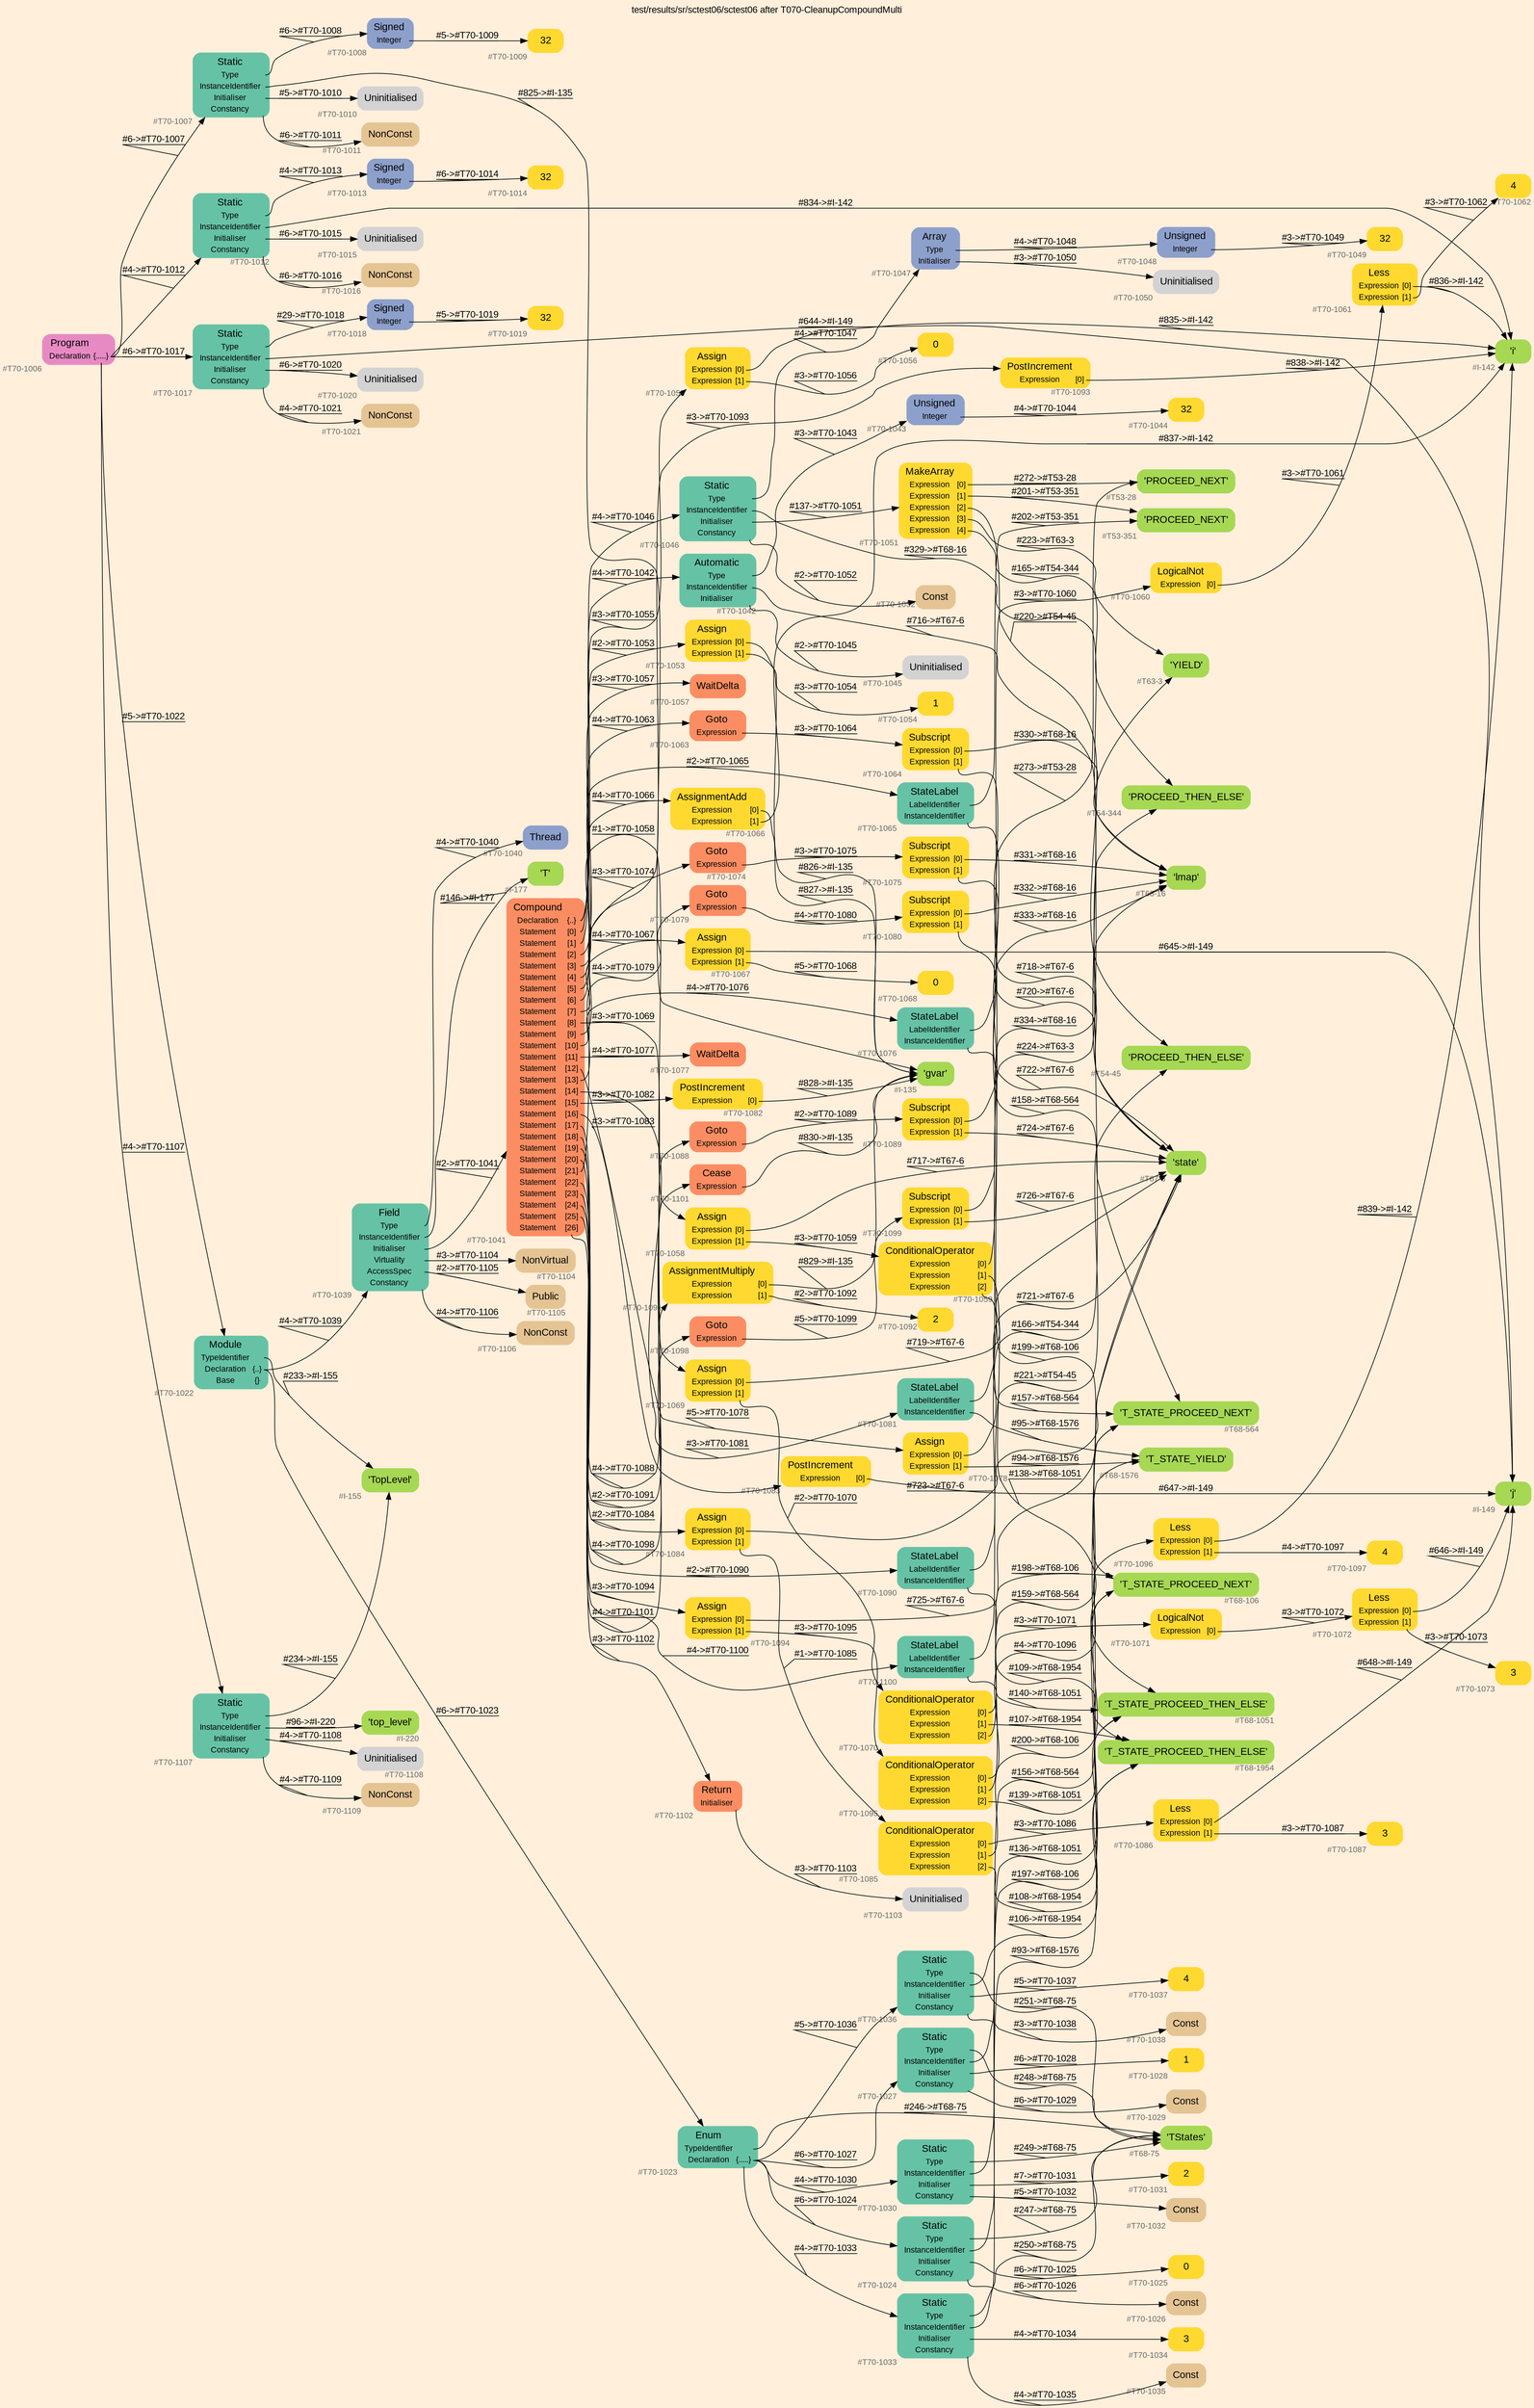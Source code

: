 digraph "test/results/sr/sctest06/sctest06 after T070-CleanupCompoundMulti" {
label = "test/results/sr/sctest06/sctest06 after T070-CleanupCompoundMulti"
labelloc = t
graph [
    rankdir = "LR"
    ranksep = 0.3
    bgcolor = antiquewhite1
    color = black
    fontcolor = black
    fontname = "Arial"
];
node [
    fontname = "Arial"
];
edge [
    fontname = "Arial"
];

// -------------------- node figure --------------------
// -------- block #T70-1006 ----------
"#T70-1006" [
    fillcolor = "/set28/4"
    xlabel = "#T70-1006"
    fontsize = "12"
    fontcolor = grey40
    shape = "plaintext"
    label = <<TABLE BORDER="0" CELLBORDER="0" CELLSPACING="0">
     <TR><TD><FONT COLOR="black" POINT-SIZE="15">Program</FONT></TD></TR>
     <TR><TD><FONT COLOR="black" POINT-SIZE="12">Declaration</FONT></TD><TD PORT="port0"><FONT COLOR="black" POINT-SIZE="12">{.....}</FONT></TD></TR>
    </TABLE>>
    style = "rounded,filled"
];

// -------- block #T70-1007 ----------
"#T70-1007" [
    fillcolor = "/set28/1"
    xlabel = "#T70-1007"
    fontsize = "12"
    fontcolor = grey40
    shape = "plaintext"
    label = <<TABLE BORDER="0" CELLBORDER="0" CELLSPACING="0">
     <TR><TD><FONT COLOR="black" POINT-SIZE="15">Static</FONT></TD></TR>
     <TR><TD><FONT COLOR="black" POINT-SIZE="12">Type</FONT></TD><TD PORT="port0"></TD></TR>
     <TR><TD><FONT COLOR="black" POINT-SIZE="12">InstanceIdentifier</FONT></TD><TD PORT="port1"></TD></TR>
     <TR><TD><FONT COLOR="black" POINT-SIZE="12">Initialiser</FONT></TD><TD PORT="port2"></TD></TR>
     <TR><TD><FONT COLOR="black" POINT-SIZE="12">Constancy</FONT></TD><TD PORT="port3"></TD></TR>
    </TABLE>>
    style = "rounded,filled"
];

// -------- block #T70-1008 ----------
"#T70-1008" [
    fillcolor = "/set28/3"
    xlabel = "#T70-1008"
    fontsize = "12"
    fontcolor = grey40
    shape = "plaintext"
    label = <<TABLE BORDER="0" CELLBORDER="0" CELLSPACING="0">
     <TR><TD><FONT COLOR="black" POINT-SIZE="15">Signed</FONT></TD></TR>
     <TR><TD><FONT COLOR="black" POINT-SIZE="12">Integer</FONT></TD><TD PORT="port0"></TD></TR>
    </TABLE>>
    style = "rounded,filled"
];

// -------- block #T70-1009 ----------
"#T70-1009" [
    fillcolor = "/set28/6"
    xlabel = "#T70-1009"
    fontsize = "12"
    fontcolor = grey40
    shape = "plaintext"
    label = <<TABLE BORDER="0" CELLBORDER="0" CELLSPACING="0">
     <TR><TD><FONT COLOR="black" POINT-SIZE="15">32</FONT></TD></TR>
    </TABLE>>
    style = "rounded,filled"
];

// -------- block #I-135 ----------
"#I-135" [
    fillcolor = "/set28/5"
    xlabel = "#I-135"
    fontsize = "12"
    fontcolor = grey40
    shape = "plaintext"
    label = <<TABLE BORDER="0" CELLBORDER="0" CELLSPACING="0">
     <TR><TD><FONT COLOR="black" POINT-SIZE="15">'gvar'</FONT></TD></TR>
    </TABLE>>
    style = "rounded,filled"
];

// -------- block #T70-1010 ----------
"#T70-1010" [
    xlabel = "#T70-1010"
    fontsize = "12"
    fontcolor = grey40
    shape = "plaintext"
    label = <<TABLE BORDER="0" CELLBORDER="0" CELLSPACING="0">
     <TR><TD><FONT COLOR="black" POINT-SIZE="15">Uninitialised</FONT></TD></TR>
    </TABLE>>
    style = "rounded,filled"
];

// -------- block #T70-1011 ----------
"#T70-1011" [
    fillcolor = "/set28/7"
    xlabel = "#T70-1011"
    fontsize = "12"
    fontcolor = grey40
    shape = "plaintext"
    label = <<TABLE BORDER="0" CELLBORDER="0" CELLSPACING="0">
     <TR><TD><FONT COLOR="black" POINT-SIZE="15">NonConst</FONT></TD></TR>
    </TABLE>>
    style = "rounded,filled"
];

// -------- block #T70-1012 ----------
"#T70-1012" [
    fillcolor = "/set28/1"
    xlabel = "#T70-1012"
    fontsize = "12"
    fontcolor = grey40
    shape = "plaintext"
    label = <<TABLE BORDER="0" CELLBORDER="0" CELLSPACING="0">
     <TR><TD><FONT COLOR="black" POINT-SIZE="15">Static</FONT></TD></TR>
     <TR><TD><FONT COLOR="black" POINT-SIZE="12">Type</FONT></TD><TD PORT="port0"></TD></TR>
     <TR><TD><FONT COLOR="black" POINT-SIZE="12">InstanceIdentifier</FONT></TD><TD PORT="port1"></TD></TR>
     <TR><TD><FONT COLOR="black" POINT-SIZE="12">Initialiser</FONT></TD><TD PORT="port2"></TD></TR>
     <TR><TD><FONT COLOR="black" POINT-SIZE="12">Constancy</FONT></TD><TD PORT="port3"></TD></TR>
    </TABLE>>
    style = "rounded,filled"
];

// -------- block #T70-1013 ----------
"#T70-1013" [
    fillcolor = "/set28/3"
    xlabel = "#T70-1013"
    fontsize = "12"
    fontcolor = grey40
    shape = "plaintext"
    label = <<TABLE BORDER="0" CELLBORDER="0" CELLSPACING="0">
     <TR><TD><FONT COLOR="black" POINT-SIZE="15">Signed</FONT></TD></TR>
     <TR><TD><FONT COLOR="black" POINT-SIZE="12">Integer</FONT></TD><TD PORT="port0"></TD></TR>
    </TABLE>>
    style = "rounded,filled"
];

// -------- block #T70-1014 ----------
"#T70-1014" [
    fillcolor = "/set28/6"
    xlabel = "#T70-1014"
    fontsize = "12"
    fontcolor = grey40
    shape = "plaintext"
    label = <<TABLE BORDER="0" CELLBORDER="0" CELLSPACING="0">
     <TR><TD><FONT COLOR="black" POINT-SIZE="15">32</FONT></TD></TR>
    </TABLE>>
    style = "rounded,filled"
];

// -------- block #I-142 ----------
"#I-142" [
    fillcolor = "/set28/5"
    xlabel = "#I-142"
    fontsize = "12"
    fontcolor = grey40
    shape = "plaintext"
    label = <<TABLE BORDER="0" CELLBORDER="0" CELLSPACING="0">
     <TR><TD><FONT COLOR="black" POINT-SIZE="15">'i'</FONT></TD></TR>
    </TABLE>>
    style = "rounded,filled"
];

// -------- block #T70-1015 ----------
"#T70-1015" [
    xlabel = "#T70-1015"
    fontsize = "12"
    fontcolor = grey40
    shape = "plaintext"
    label = <<TABLE BORDER="0" CELLBORDER="0" CELLSPACING="0">
     <TR><TD><FONT COLOR="black" POINT-SIZE="15">Uninitialised</FONT></TD></TR>
    </TABLE>>
    style = "rounded,filled"
];

// -------- block #T70-1016 ----------
"#T70-1016" [
    fillcolor = "/set28/7"
    xlabel = "#T70-1016"
    fontsize = "12"
    fontcolor = grey40
    shape = "plaintext"
    label = <<TABLE BORDER="0" CELLBORDER="0" CELLSPACING="0">
     <TR><TD><FONT COLOR="black" POINT-SIZE="15">NonConst</FONT></TD></TR>
    </TABLE>>
    style = "rounded,filled"
];

// -------- block #T70-1017 ----------
"#T70-1017" [
    fillcolor = "/set28/1"
    xlabel = "#T70-1017"
    fontsize = "12"
    fontcolor = grey40
    shape = "plaintext"
    label = <<TABLE BORDER="0" CELLBORDER="0" CELLSPACING="0">
     <TR><TD><FONT COLOR="black" POINT-SIZE="15">Static</FONT></TD></TR>
     <TR><TD><FONT COLOR="black" POINT-SIZE="12">Type</FONT></TD><TD PORT="port0"></TD></TR>
     <TR><TD><FONT COLOR="black" POINT-SIZE="12">InstanceIdentifier</FONT></TD><TD PORT="port1"></TD></TR>
     <TR><TD><FONT COLOR="black" POINT-SIZE="12">Initialiser</FONT></TD><TD PORT="port2"></TD></TR>
     <TR><TD><FONT COLOR="black" POINT-SIZE="12">Constancy</FONT></TD><TD PORT="port3"></TD></TR>
    </TABLE>>
    style = "rounded,filled"
];

// -------- block #T70-1018 ----------
"#T70-1018" [
    fillcolor = "/set28/3"
    xlabel = "#T70-1018"
    fontsize = "12"
    fontcolor = grey40
    shape = "plaintext"
    label = <<TABLE BORDER="0" CELLBORDER="0" CELLSPACING="0">
     <TR><TD><FONT COLOR="black" POINT-SIZE="15">Signed</FONT></TD></TR>
     <TR><TD><FONT COLOR="black" POINT-SIZE="12">Integer</FONT></TD><TD PORT="port0"></TD></TR>
    </TABLE>>
    style = "rounded,filled"
];

// -------- block #T70-1019 ----------
"#T70-1019" [
    fillcolor = "/set28/6"
    xlabel = "#T70-1019"
    fontsize = "12"
    fontcolor = grey40
    shape = "plaintext"
    label = <<TABLE BORDER="0" CELLBORDER="0" CELLSPACING="0">
     <TR><TD><FONT COLOR="black" POINT-SIZE="15">32</FONT></TD></TR>
    </TABLE>>
    style = "rounded,filled"
];

// -------- block #I-149 ----------
"#I-149" [
    fillcolor = "/set28/5"
    xlabel = "#I-149"
    fontsize = "12"
    fontcolor = grey40
    shape = "plaintext"
    label = <<TABLE BORDER="0" CELLBORDER="0" CELLSPACING="0">
     <TR><TD><FONT COLOR="black" POINT-SIZE="15">'j'</FONT></TD></TR>
    </TABLE>>
    style = "rounded,filled"
];

// -------- block #T70-1020 ----------
"#T70-1020" [
    xlabel = "#T70-1020"
    fontsize = "12"
    fontcolor = grey40
    shape = "plaintext"
    label = <<TABLE BORDER="0" CELLBORDER="0" CELLSPACING="0">
     <TR><TD><FONT COLOR="black" POINT-SIZE="15">Uninitialised</FONT></TD></TR>
    </TABLE>>
    style = "rounded,filled"
];

// -------- block #T70-1021 ----------
"#T70-1021" [
    fillcolor = "/set28/7"
    xlabel = "#T70-1021"
    fontsize = "12"
    fontcolor = grey40
    shape = "plaintext"
    label = <<TABLE BORDER="0" CELLBORDER="0" CELLSPACING="0">
     <TR><TD><FONT COLOR="black" POINT-SIZE="15">NonConst</FONT></TD></TR>
    </TABLE>>
    style = "rounded,filled"
];

// -------- block #T70-1022 ----------
"#T70-1022" [
    fillcolor = "/set28/1"
    xlabel = "#T70-1022"
    fontsize = "12"
    fontcolor = grey40
    shape = "plaintext"
    label = <<TABLE BORDER="0" CELLBORDER="0" CELLSPACING="0">
     <TR><TD><FONT COLOR="black" POINT-SIZE="15">Module</FONT></TD></TR>
     <TR><TD><FONT COLOR="black" POINT-SIZE="12">TypeIdentifier</FONT></TD><TD PORT="port0"></TD></TR>
     <TR><TD><FONT COLOR="black" POINT-SIZE="12">Declaration</FONT></TD><TD PORT="port1"><FONT COLOR="black" POINT-SIZE="12">{..}</FONT></TD></TR>
     <TR><TD><FONT COLOR="black" POINT-SIZE="12">Base</FONT></TD><TD PORT="port2"><FONT COLOR="black" POINT-SIZE="12">{}</FONT></TD></TR>
    </TABLE>>
    style = "rounded,filled"
];

// -------- block #I-155 ----------
"#I-155" [
    fillcolor = "/set28/5"
    xlabel = "#I-155"
    fontsize = "12"
    fontcolor = grey40
    shape = "plaintext"
    label = <<TABLE BORDER="0" CELLBORDER="0" CELLSPACING="0">
     <TR><TD><FONT COLOR="black" POINT-SIZE="15">'TopLevel'</FONT></TD></TR>
    </TABLE>>
    style = "rounded,filled"
];

// -------- block #T70-1023 ----------
"#T70-1023" [
    fillcolor = "/set28/1"
    xlabel = "#T70-1023"
    fontsize = "12"
    fontcolor = grey40
    shape = "plaintext"
    label = <<TABLE BORDER="0" CELLBORDER="0" CELLSPACING="0">
     <TR><TD><FONT COLOR="black" POINT-SIZE="15">Enum</FONT></TD></TR>
     <TR><TD><FONT COLOR="black" POINT-SIZE="12">TypeIdentifier</FONT></TD><TD PORT="port0"></TD></TR>
     <TR><TD><FONT COLOR="black" POINT-SIZE="12">Declaration</FONT></TD><TD PORT="port1"><FONT COLOR="black" POINT-SIZE="12">{.....}</FONT></TD></TR>
    </TABLE>>
    style = "rounded,filled"
];

// -------- block #T68-75 ----------
"#T68-75" [
    fillcolor = "/set28/5"
    xlabel = "#T68-75"
    fontsize = "12"
    fontcolor = grey40
    shape = "plaintext"
    label = <<TABLE BORDER="0" CELLBORDER="0" CELLSPACING="0">
     <TR><TD><FONT COLOR="black" POINT-SIZE="15">'TStates'</FONT></TD></TR>
    </TABLE>>
    style = "rounded,filled"
];

// -------- block #T70-1024 ----------
"#T70-1024" [
    fillcolor = "/set28/1"
    xlabel = "#T70-1024"
    fontsize = "12"
    fontcolor = grey40
    shape = "plaintext"
    label = <<TABLE BORDER="0" CELLBORDER="0" CELLSPACING="0">
     <TR><TD><FONT COLOR="black" POINT-SIZE="15">Static</FONT></TD></TR>
     <TR><TD><FONT COLOR="black" POINT-SIZE="12">Type</FONT></TD><TD PORT="port0"></TD></TR>
     <TR><TD><FONT COLOR="black" POINT-SIZE="12">InstanceIdentifier</FONT></TD><TD PORT="port1"></TD></TR>
     <TR><TD><FONT COLOR="black" POINT-SIZE="12">Initialiser</FONT></TD><TD PORT="port2"></TD></TR>
     <TR><TD><FONT COLOR="black" POINT-SIZE="12">Constancy</FONT></TD><TD PORT="port3"></TD></TR>
    </TABLE>>
    style = "rounded,filled"
];

// -------- block #T68-106 ----------
"#T68-106" [
    fillcolor = "/set28/5"
    xlabel = "#T68-106"
    fontsize = "12"
    fontcolor = grey40
    shape = "plaintext"
    label = <<TABLE BORDER="0" CELLBORDER="0" CELLSPACING="0">
     <TR><TD><FONT COLOR="black" POINT-SIZE="15">'T_STATE_PROCEED_NEXT'</FONT></TD></TR>
    </TABLE>>
    style = "rounded,filled"
];

// -------- block #T70-1025 ----------
"#T70-1025" [
    fillcolor = "/set28/6"
    xlabel = "#T70-1025"
    fontsize = "12"
    fontcolor = grey40
    shape = "plaintext"
    label = <<TABLE BORDER="0" CELLBORDER="0" CELLSPACING="0">
     <TR><TD><FONT COLOR="black" POINT-SIZE="15">0</FONT></TD></TR>
    </TABLE>>
    style = "rounded,filled"
];

// -------- block #T70-1026 ----------
"#T70-1026" [
    fillcolor = "/set28/7"
    xlabel = "#T70-1026"
    fontsize = "12"
    fontcolor = grey40
    shape = "plaintext"
    label = <<TABLE BORDER="0" CELLBORDER="0" CELLSPACING="0">
     <TR><TD><FONT COLOR="black" POINT-SIZE="15">Const</FONT></TD></TR>
    </TABLE>>
    style = "rounded,filled"
];

// -------- block #T70-1027 ----------
"#T70-1027" [
    fillcolor = "/set28/1"
    xlabel = "#T70-1027"
    fontsize = "12"
    fontcolor = grey40
    shape = "plaintext"
    label = <<TABLE BORDER="0" CELLBORDER="0" CELLSPACING="0">
     <TR><TD><FONT COLOR="black" POINT-SIZE="15">Static</FONT></TD></TR>
     <TR><TD><FONT COLOR="black" POINT-SIZE="12">Type</FONT></TD><TD PORT="port0"></TD></TR>
     <TR><TD><FONT COLOR="black" POINT-SIZE="12">InstanceIdentifier</FONT></TD><TD PORT="port1"></TD></TR>
     <TR><TD><FONT COLOR="black" POINT-SIZE="12">Initialiser</FONT></TD><TD PORT="port2"></TD></TR>
     <TR><TD><FONT COLOR="black" POINT-SIZE="12">Constancy</FONT></TD><TD PORT="port3"></TD></TR>
    </TABLE>>
    style = "rounded,filled"
];

// -------- block #T68-564 ----------
"#T68-564" [
    fillcolor = "/set28/5"
    xlabel = "#T68-564"
    fontsize = "12"
    fontcolor = grey40
    shape = "plaintext"
    label = <<TABLE BORDER="0" CELLBORDER="0" CELLSPACING="0">
     <TR><TD><FONT COLOR="black" POINT-SIZE="15">'T_STATE_PROCEED_NEXT'</FONT></TD></TR>
    </TABLE>>
    style = "rounded,filled"
];

// -------- block #T70-1028 ----------
"#T70-1028" [
    fillcolor = "/set28/6"
    xlabel = "#T70-1028"
    fontsize = "12"
    fontcolor = grey40
    shape = "plaintext"
    label = <<TABLE BORDER="0" CELLBORDER="0" CELLSPACING="0">
     <TR><TD><FONT COLOR="black" POINT-SIZE="15">1</FONT></TD></TR>
    </TABLE>>
    style = "rounded,filled"
];

// -------- block #T70-1029 ----------
"#T70-1029" [
    fillcolor = "/set28/7"
    xlabel = "#T70-1029"
    fontsize = "12"
    fontcolor = grey40
    shape = "plaintext"
    label = <<TABLE BORDER="0" CELLBORDER="0" CELLSPACING="0">
     <TR><TD><FONT COLOR="black" POINT-SIZE="15">Const</FONT></TD></TR>
    </TABLE>>
    style = "rounded,filled"
];

// -------- block #T70-1030 ----------
"#T70-1030" [
    fillcolor = "/set28/1"
    xlabel = "#T70-1030"
    fontsize = "12"
    fontcolor = grey40
    shape = "plaintext"
    label = <<TABLE BORDER="0" CELLBORDER="0" CELLSPACING="0">
     <TR><TD><FONT COLOR="black" POINT-SIZE="15">Static</FONT></TD></TR>
     <TR><TD><FONT COLOR="black" POINT-SIZE="12">Type</FONT></TD><TD PORT="port0"></TD></TR>
     <TR><TD><FONT COLOR="black" POINT-SIZE="12">InstanceIdentifier</FONT></TD><TD PORT="port1"></TD></TR>
     <TR><TD><FONT COLOR="black" POINT-SIZE="12">Initialiser</FONT></TD><TD PORT="port2"></TD></TR>
     <TR><TD><FONT COLOR="black" POINT-SIZE="12">Constancy</FONT></TD><TD PORT="port3"></TD></TR>
    </TABLE>>
    style = "rounded,filled"
];

// -------- block #T68-1051 ----------
"#T68-1051" [
    fillcolor = "/set28/5"
    xlabel = "#T68-1051"
    fontsize = "12"
    fontcolor = grey40
    shape = "plaintext"
    label = <<TABLE BORDER="0" CELLBORDER="0" CELLSPACING="0">
     <TR><TD><FONT COLOR="black" POINT-SIZE="15">'T_STATE_PROCEED_THEN_ELSE'</FONT></TD></TR>
    </TABLE>>
    style = "rounded,filled"
];

// -------- block #T70-1031 ----------
"#T70-1031" [
    fillcolor = "/set28/6"
    xlabel = "#T70-1031"
    fontsize = "12"
    fontcolor = grey40
    shape = "plaintext"
    label = <<TABLE BORDER="0" CELLBORDER="0" CELLSPACING="0">
     <TR><TD><FONT COLOR="black" POINT-SIZE="15">2</FONT></TD></TR>
    </TABLE>>
    style = "rounded,filled"
];

// -------- block #T70-1032 ----------
"#T70-1032" [
    fillcolor = "/set28/7"
    xlabel = "#T70-1032"
    fontsize = "12"
    fontcolor = grey40
    shape = "plaintext"
    label = <<TABLE BORDER="0" CELLBORDER="0" CELLSPACING="0">
     <TR><TD><FONT COLOR="black" POINT-SIZE="15">Const</FONT></TD></TR>
    </TABLE>>
    style = "rounded,filled"
];

// -------- block #T70-1033 ----------
"#T70-1033" [
    fillcolor = "/set28/1"
    xlabel = "#T70-1033"
    fontsize = "12"
    fontcolor = grey40
    shape = "plaintext"
    label = <<TABLE BORDER="0" CELLBORDER="0" CELLSPACING="0">
     <TR><TD><FONT COLOR="black" POINT-SIZE="15">Static</FONT></TD></TR>
     <TR><TD><FONT COLOR="black" POINT-SIZE="12">Type</FONT></TD><TD PORT="port0"></TD></TR>
     <TR><TD><FONT COLOR="black" POINT-SIZE="12">InstanceIdentifier</FONT></TD><TD PORT="port1"></TD></TR>
     <TR><TD><FONT COLOR="black" POINT-SIZE="12">Initialiser</FONT></TD><TD PORT="port2"></TD></TR>
     <TR><TD><FONT COLOR="black" POINT-SIZE="12">Constancy</FONT></TD><TD PORT="port3"></TD></TR>
    </TABLE>>
    style = "rounded,filled"
];

// -------- block #T68-1576 ----------
"#T68-1576" [
    fillcolor = "/set28/5"
    xlabel = "#T68-1576"
    fontsize = "12"
    fontcolor = grey40
    shape = "plaintext"
    label = <<TABLE BORDER="0" CELLBORDER="0" CELLSPACING="0">
     <TR><TD><FONT COLOR="black" POINT-SIZE="15">'T_STATE_YIELD'</FONT></TD></TR>
    </TABLE>>
    style = "rounded,filled"
];

// -------- block #T70-1034 ----------
"#T70-1034" [
    fillcolor = "/set28/6"
    xlabel = "#T70-1034"
    fontsize = "12"
    fontcolor = grey40
    shape = "plaintext"
    label = <<TABLE BORDER="0" CELLBORDER="0" CELLSPACING="0">
     <TR><TD><FONT COLOR="black" POINT-SIZE="15">3</FONT></TD></TR>
    </TABLE>>
    style = "rounded,filled"
];

// -------- block #T70-1035 ----------
"#T70-1035" [
    fillcolor = "/set28/7"
    xlabel = "#T70-1035"
    fontsize = "12"
    fontcolor = grey40
    shape = "plaintext"
    label = <<TABLE BORDER="0" CELLBORDER="0" CELLSPACING="0">
     <TR><TD><FONT COLOR="black" POINT-SIZE="15">Const</FONT></TD></TR>
    </TABLE>>
    style = "rounded,filled"
];

// -------- block #T70-1036 ----------
"#T70-1036" [
    fillcolor = "/set28/1"
    xlabel = "#T70-1036"
    fontsize = "12"
    fontcolor = grey40
    shape = "plaintext"
    label = <<TABLE BORDER="0" CELLBORDER="0" CELLSPACING="0">
     <TR><TD><FONT COLOR="black" POINT-SIZE="15">Static</FONT></TD></TR>
     <TR><TD><FONT COLOR="black" POINT-SIZE="12">Type</FONT></TD><TD PORT="port0"></TD></TR>
     <TR><TD><FONT COLOR="black" POINT-SIZE="12">InstanceIdentifier</FONT></TD><TD PORT="port1"></TD></TR>
     <TR><TD><FONT COLOR="black" POINT-SIZE="12">Initialiser</FONT></TD><TD PORT="port2"></TD></TR>
     <TR><TD><FONT COLOR="black" POINT-SIZE="12">Constancy</FONT></TD><TD PORT="port3"></TD></TR>
    </TABLE>>
    style = "rounded,filled"
];

// -------- block #T68-1954 ----------
"#T68-1954" [
    fillcolor = "/set28/5"
    xlabel = "#T68-1954"
    fontsize = "12"
    fontcolor = grey40
    shape = "plaintext"
    label = <<TABLE BORDER="0" CELLBORDER="0" CELLSPACING="0">
     <TR><TD><FONT COLOR="black" POINT-SIZE="15">'T_STATE_PROCEED_THEN_ELSE'</FONT></TD></TR>
    </TABLE>>
    style = "rounded,filled"
];

// -------- block #T70-1037 ----------
"#T70-1037" [
    fillcolor = "/set28/6"
    xlabel = "#T70-1037"
    fontsize = "12"
    fontcolor = grey40
    shape = "plaintext"
    label = <<TABLE BORDER="0" CELLBORDER="0" CELLSPACING="0">
     <TR><TD><FONT COLOR="black" POINT-SIZE="15">4</FONT></TD></TR>
    </TABLE>>
    style = "rounded,filled"
];

// -------- block #T70-1038 ----------
"#T70-1038" [
    fillcolor = "/set28/7"
    xlabel = "#T70-1038"
    fontsize = "12"
    fontcolor = grey40
    shape = "plaintext"
    label = <<TABLE BORDER="0" CELLBORDER="0" CELLSPACING="0">
     <TR><TD><FONT COLOR="black" POINT-SIZE="15">Const</FONT></TD></TR>
    </TABLE>>
    style = "rounded,filled"
];

// -------- block #T70-1039 ----------
"#T70-1039" [
    fillcolor = "/set28/1"
    xlabel = "#T70-1039"
    fontsize = "12"
    fontcolor = grey40
    shape = "plaintext"
    label = <<TABLE BORDER="0" CELLBORDER="0" CELLSPACING="0">
     <TR><TD><FONT COLOR="black" POINT-SIZE="15">Field</FONT></TD></TR>
     <TR><TD><FONT COLOR="black" POINT-SIZE="12">Type</FONT></TD><TD PORT="port0"></TD></TR>
     <TR><TD><FONT COLOR="black" POINT-SIZE="12">InstanceIdentifier</FONT></TD><TD PORT="port1"></TD></TR>
     <TR><TD><FONT COLOR="black" POINT-SIZE="12">Initialiser</FONT></TD><TD PORT="port2"></TD></TR>
     <TR><TD><FONT COLOR="black" POINT-SIZE="12">Virtuality</FONT></TD><TD PORT="port3"></TD></TR>
     <TR><TD><FONT COLOR="black" POINT-SIZE="12">AccessSpec</FONT></TD><TD PORT="port4"></TD></TR>
     <TR><TD><FONT COLOR="black" POINT-SIZE="12">Constancy</FONT></TD><TD PORT="port5"></TD></TR>
    </TABLE>>
    style = "rounded,filled"
];

// -------- block #T70-1040 ----------
"#T70-1040" [
    fillcolor = "/set28/3"
    xlabel = "#T70-1040"
    fontsize = "12"
    fontcolor = grey40
    shape = "plaintext"
    label = <<TABLE BORDER="0" CELLBORDER="0" CELLSPACING="0">
     <TR><TD><FONT COLOR="black" POINT-SIZE="15">Thread</FONT></TD></TR>
    </TABLE>>
    style = "rounded,filled"
];

// -------- block #I-177 ----------
"#I-177" [
    fillcolor = "/set28/5"
    xlabel = "#I-177"
    fontsize = "12"
    fontcolor = grey40
    shape = "plaintext"
    label = <<TABLE BORDER="0" CELLBORDER="0" CELLSPACING="0">
     <TR><TD><FONT COLOR="black" POINT-SIZE="15">'T'</FONT></TD></TR>
    </TABLE>>
    style = "rounded,filled"
];

// -------- block #T70-1041 ----------
"#T70-1041" [
    fillcolor = "/set28/2"
    xlabel = "#T70-1041"
    fontsize = "12"
    fontcolor = grey40
    shape = "plaintext"
    label = <<TABLE BORDER="0" CELLBORDER="0" CELLSPACING="0">
     <TR><TD><FONT COLOR="black" POINT-SIZE="15">Compound</FONT></TD></TR>
     <TR><TD><FONT COLOR="black" POINT-SIZE="12">Declaration</FONT></TD><TD PORT="port0"><FONT COLOR="black" POINT-SIZE="12">{..}</FONT></TD></TR>
     <TR><TD><FONT COLOR="black" POINT-SIZE="12">Statement</FONT></TD><TD PORT="port1"><FONT COLOR="black" POINT-SIZE="12">[0]</FONT></TD></TR>
     <TR><TD><FONT COLOR="black" POINT-SIZE="12">Statement</FONT></TD><TD PORT="port2"><FONT COLOR="black" POINT-SIZE="12">[1]</FONT></TD></TR>
     <TR><TD><FONT COLOR="black" POINT-SIZE="12">Statement</FONT></TD><TD PORT="port3"><FONT COLOR="black" POINT-SIZE="12">[2]</FONT></TD></TR>
     <TR><TD><FONT COLOR="black" POINT-SIZE="12">Statement</FONT></TD><TD PORT="port4"><FONT COLOR="black" POINT-SIZE="12">[3]</FONT></TD></TR>
     <TR><TD><FONT COLOR="black" POINT-SIZE="12">Statement</FONT></TD><TD PORT="port5"><FONT COLOR="black" POINT-SIZE="12">[4]</FONT></TD></TR>
     <TR><TD><FONT COLOR="black" POINT-SIZE="12">Statement</FONT></TD><TD PORT="port6"><FONT COLOR="black" POINT-SIZE="12">[5]</FONT></TD></TR>
     <TR><TD><FONT COLOR="black" POINT-SIZE="12">Statement</FONT></TD><TD PORT="port7"><FONT COLOR="black" POINT-SIZE="12">[6]</FONT></TD></TR>
     <TR><TD><FONT COLOR="black" POINT-SIZE="12">Statement</FONT></TD><TD PORT="port8"><FONT COLOR="black" POINT-SIZE="12">[7]</FONT></TD></TR>
     <TR><TD><FONT COLOR="black" POINT-SIZE="12">Statement</FONT></TD><TD PORT="port9"><FONT COLOR="black" POINT-SIZE="12">[8]</FONT></TD></TR>
     <TR><TD><FONT COLOR="black" POINT-SIZE="12">Statement</FONT></TD><TD PORT="port10"><FONT COLOR="black" POINT-SIZE="12">[9]</FONT></TD></TR>
     <TR><TD><FONT COLOR="black" POINT-SIZE="12">Statement</FONT></TD><TD PORT="port11"><FONT COLOR="black" POINT-SIZE="12">[10]</FONT></TD></TR>
     <TR><TD><FONT COLOR="black" POINT-SIZE="12">Statement</FONT></TD><TD PORT="port12"><FONT COLOR="black" POINT-SIZE="12">[11]</FONT></TD></TR>
     <TR><TD><FONT COLOR="black" POINT-SIZE="12">Statement</FONT></TD><TD PORT="port13"><FONT COLOR="black" POINT-SIZE="12">[12]</FONT></TD></TR>
     <TR><TD><FONT COLOR="black" POINT-SIZE="12">Statement</FONT></TD><TD PORT="port14"><FONT COLOR="black" POINT-SIZE="12">[13]</FONT></TD></TR>
     <TR><TD><FONT COLOR="black" POINT-SIZE="12">Statement</FONT></TD><TD PORT="port15"><FONT COLOR="black" POINT-SIZE="12">[14]</FONT></TD></TR>
     <TR><TD><FONT COLOR="black" POINT-SIZE="12">Statement</FONT></TD><TD PORT="port16"><FONT COLOR="black" POINT-SIZE="12">[15]</FONT></TD></TR>
     <TR><TD><FONT COLOR="black" POINT-SIZE="12">Statement</FONT></TD><TD PORT="port17"><FONT COLOR="black" POINT-SIZE="12">[16]</FONT></TD></TR>
     <TR><TD><FONT COLOR="black" POINT-SIZE="12">Statement</FONT></TD><TD PORT="port18"><FONT COLOR="black" POINT-SIZE="12">[17]</FONT></TD></TR>
     <TR><TD><FONT COLOR="black" POINT-SIZE="12">Statement</FONT></TD><TD PORT="port19"><FONT COLOR="black" POINT-SIZE="12">[18]</FONT></TD></TR>
     <TR><TD><FONT COLOR="black" POINT-SIZE="12">Statement</FONT></TD><TD PORT="port20"><FONT COLOR="black" POINT-SIZE="12">[19]</FONT></TD></TR>
     <TR><TD><FONT COLOR="black" POINT-SIZE="12">Statement</FONT></TD><TD PORT="port21"><FONT COLOR="black" POINT-SIZE="12">[20]</FONT></TD></TR>
     <TR><TD><FONT COLOR="black" POINT-SIZE="12">Statement</FONT></TD><TD PORT="port22"><FONT COLOR="black" POINT-SIZE="12">[21]</FONT></TD></TR>
     <TR><TD><FONT COLOR="black" POINT-SIZE="12">Statement</FONT></TD><TD PORT="port23"><FONT COLOR="black" POINT-SIZE="12">[22]</FONT></TD></TR>
     <TR><TD><FONT COLOR="black" POINT-SIZE="12">Statement</FONT></TD><TD PORT="port24"><FONT COLOR="black" POINT-SIZE="12">[23]</FONT></TD></TR>
     <TR><TD><FONT COLOR="black" POINT-SIZE="12">Statement</FONT></TD><TD PORT="port25"><FONT COLOR="black" POINT-SIZE="12">[24]</FONT></TD></TR>
     <TR><TD><FONT COLOR="black" POINT-SIZE="12">Statement</FONT></TD><TD PORT="port26"><FONT COLOR="black" POINT-SIZE="12">[25]</FONT></TD></TR>
     <TR><TD><FONT COLOR="black" POINT-SIZE="12">Statement</FONT></TD><TD PORT="port27"><FONT COLOR="black" POINT-SIZE="12">[26]</FONT></TD></TR>
    </TABLE>>
    style = "rounded,filled"
];

// -------- block #T70-1042 ----------
"#T70-1042" [
    fillcolor = "/set28/1"
    xlabel = "#T70-1042"
    fontsize = "12"
    fontcolor = grey40
    shape = "plaintext"
    label = <<TABLE BORDER="0" CELLBORDER="0" CELLSPACING="0">
     <TR><TD><FONT COLOR="black" POINT-SIZE="15">Automatic</FONT></TD></TR>
     <TR><TD><FONT COLOR="black" POINT-SIZE="12">Type</FONT></TD><TD PORT="port0"></TD></TR>
     <TR><TD><FONT COLOR="black" POINT-SIZE="12">InstanceIdentifier</FONT></TD><TD PORT="port1"></TD></TR>
     <TR><TD><FONT COLOR="black" POINT-SIZE="12">Initialiser</FONT></TD><TD PORT="port2"></TD></TR>
    </TABLE>>
    style = "rounded,filled"
];

// -------- block #T70-1043 ----------
"#T70-1043" [
    fillcolor = "/set28/3"
    xlabel = "#T70-1043"
    fontsize = "12"
    fontcolor = grey40
    shape = "plaintext"
    label = <<TABLE BORDER="0" CELLBORDER="0" CELLSPACING="0">
     <TR><TD><FONT COLOR="black" POINT-SIZE="15">Unsigned</FONT></TD></TR>
     <TR><TD><FONT COLOR="black" POINT-SIZE="12">Integer</FONT></TD><TD PORT="port0"></TD></TR>
    </TABLE>>
    style = "rounded,filled"
];

// -------- block #T70-1044 ----------
"#T70-1044" [
    fillcolor = "/set28/6"
    xlabel = "#T70-1044"
    fontsize = "12"
    fontcolor = grey40
    shape = "plaintext"
    label = <<TABLE BORDER="0" CELLBORDER="0" CELLSPACING="0">
     <TR><TD><FONT COLOR="black" POINT-SIZE="15">32</FONT></TD></TR>
    </TABLE>>
    style = "rounded,filled"
];

// -------- block #T67-6 ----------
"#T67-6" [
    fillcolor = "/set28/5"
    xlabel = "#T67-6"
    fontsize = "12"
    fontcolor = grey40
    shape = "plaintext"
    label = <<TABLE BORDER="0" CELLBORDER="0" CELLSPACING="0">
     <TR><TD><FONT COLOR="black" POINT-SIZE="15">'state'</FONT></TD></TR>
    </TABLE>>
    style = "rounded,filled"
];

// -------- block #T70-1045 ----------
"#T70-1045" [
    xlabel = "#T70-1045"
    fontsize = "12"
    fontcolor = grey40
    shape = "plaintext"
    label = <<TABLE BORDER="0" CELLBORDER="0" CELLSPACING="0">
     <TR><TD><FONT COLOR="black" POINT-SIZE="15">Uninitialised</FONT></TD></TR>
    </TABLE>>
    style = "rounded,filled"
];

// -------- block #T70-1046 ----------
"#T70-1046" [
    fillcolor = "/set28/1"
    xlabel = "#T70-1046"
    fontsize = "12"
    fontcolor = grey40
    shape = "plaintext"
    label = <<TABLE BORDER="0" CELLBORDER="0" CELLSPACING="0">
     <TR><TD><FONT COLOR="black" POINT-SIZE="15">Static</FONT></TD></TR>
     <TR><TD><FONT COLOR="black" POINT-SIZE="12">Type</FONT></TD><TD PORT="port0"></TD></TR>
     <TR><TD><FONT COLOR="black" POINT-SIZE="12">InstanceIdentifier</FONT></TD><TD PORT="port1"></TD></TR>
     <TR><TD><FONT COLOR="black" POINT-SIZE="12">Initialiser</FONT></TD><TD PORT="port2"></TD></TR>
     <TR><TD><FONT COLOR="black" POINT-SIZE="12">Constancy</FONT></TD><TD PORT="port3"></TD></TR>
    </TABLE>>
    style = "rounded,filled"
];

// -------- block #T70-1047 ----------
"#T70-1047" [
    fillcolor = "/set28/3"
    xlabel = "#T70-1047"
    fontsize = "12"
    fontcolor = grey40
    shape = "plaintext"
    label = <<TABLE BORDER="0" CELLBORDER="0" CELLSPACING="0">
     <TR><TD><FONT COLOR="black" POINT-SIZE="15">Array</FONT></TD></TR>
     <TR><TD><FONT COLOR="black" POINT-SIZE="12">Type</FONT></TD><TD PORT="port0"></TD></TR>
     <TR><TD><FONT COLOR="black" POINT-SIZE="12">Initialiser</FONT></TD><TD PORT="port1"></TD></TR>
    </TABLE>>
    style = "rounded,filled"
];

// -------- block #T70-1048 ----------
"#T70-1048" [
    fillcolor = "/set28/3"
    xlabel = "#T70-1048"
    fontsize = "12"
    fontcolor = grey40
    shape = "plaintext"
    label = <<TABLE BORDER="0" CELLBORDER="0" CELLSPACING="0">
     <TR><TD><FONT COLOR="black" POINT-SIZE="15">Unsigned</FONT></TD></TR>
     <TR><TD><FONT COLOR="black" POINT-SIZE="12">Integer</FONT></TD><TD PORT="port0"></TD></TR>
    </TABLE>>
    style = "rounded,filled"
];

// -------- block #T70-1049 ----------
"#T70-1049" [
    fillcolor = "/set28/6"
    xlabel = "#T70-1049"
    fontsize = "12"
    fontcolor = grey40
    shape = "plaintext"
    label = <<TABLE BORDER="0" CELLBORDER="0" CELLSPACING="0">
     <TR><TD><FONT COLOR="black" POINT-SIZE="15">32</FONT></TD></TR>
    </TABLE>>
    style = "rounded,filled"
];

// -------- block #T70-1050 ----------
"#T70-1050" [
    xlabel = "#T70-1050"
    fontsize = "12"
    fontcolor = grey40
    shape = "plaintext"
    label = <<TABLE BORDER="0" CELLBORDER="0" CELLSPACING="0">
     <TR><TD><FONT COLOR="black" POINT-SIZE="15">Uninitialised</FONT></TD></TR>
    </TABLE>>
    style = "rounded,filled"
];

// -------- block #T68-16 ----------
"#T68-16" [
    fillcolor = "/set28/5"
    xlabel = "#T68-16"
    fontsize = "12"
    fontcolor = grey40
    shape = "plaintext"
    label = <<TABLE BORDER="0" CELLBORDER="0" CELLSPACING="0">
     <TR><TD><FONT COLOR="black" POINT-SIZE="15">'lmap'</FONT></TD></TR>
    </TABLE>>
    style = "rounded,filled"
];

// -------- block #T70-1051 ----------
"#T70-1051" [
    fillcolor = "/set28/6"
    xlabel = "#T70-1051"
    fontsize = "12"
    fontcolor = grey40
    shape = "plaintext"
    label = <<TABLE BORDER="0" CELLBORDER="0" CELLSPACING="0">
     <TR><TD><FONT COLOR="black" POINT-SIZE="15">MakeArray</FONT></TD></TR>
     <TR><TD><FONT COLOR="black" POINT-SIZE="12">Expression</FONT></TD><TD PORT="port0"><FONT COLOR="black" POINT-SIZE="12">[0]</FONT></TD></TR>
     <TR><TD><FONT COLOR="black" POINT-SIZE="12">Expression</FONT></TD><TD PORT="port1"><FONT COLOR="black" POINT-SIZE="12">[1]</FONT></TD></TR>
     <TR><TD><FONT COLOR="black" POINT-SIZE="12">Expression</FONT></TD><TD PORT="port2"><FONT COLOR="black" POINT-SIZE="12">[2]</FONT></TD></TR>
     <TR><TD><FONT COLOR="black" POINT-SIZE="12">Expression</FONT></TD><TD PORT="port3"><FONT COLOR="black" POINT-SIZE="12">[3]</FONT></TD></TR>
     <TR><TD><FONT COLOR="black" POINT-SIZE="12">Expression</FONT></TD><TD PORT="port4"><FONT COLOR="black" POINT-SIZE="12">[4]</FONT></TD></TR>
    </TABLE>>
    style = "rounded,filled"
];

// -------- block #T53-28 ----------
"#T53-28" [
    fillcolor = "/set28/5"
    xlabel = "#T53-28"
    fontsize = "12"
    fontcolor = grey40
    shape = "plaintext"
    label = <<TABLE BORDER="0" CELLBORDER="0" CELLSPACING="0">
     <TR><TD><FONT COLOR="black" POINT-SIZE="15">'PROCEED_NEXT'</FONT></TD></TR>
    </TABLE>>
    style = "rounded,filled"
];

// -------- block #T53-351 ----------
"#T53-351" [
    fillcolor = "/set28/5"
    xlabel = "#T53-351"
    fontsize = "12"
    fontcolor = grey40
    shape = "plaintext"
    label = <<TABLE BORDER="0" CELLBORDER="0" CELLSPACING="0">
     <TR><TD><FONT COLOR="black" POINT-SIZE="15">'PROCEED_NEXT'</FONT></TD></TR>
    </TABLE>>
    style = "rounded,filled"
];

// -------- block #T54-45 ----------
"#T54-45" [
    fillcolor = "/set28/5"
    xlabel = "#T54-45"
    fontsize = "12"
    fontcolor = grey40
    shape = "plaintext"
    label = <<TABLE BORDER="0" CELLBORDER="0" CELLSPACING="0">
     <TR><TD><FONT COLOR="black" POINT-SIZE="15">'PROCEED_THEN_ELSE'</FONT></TD></TR>
    </TABLE>>
    style = "rounded,filled"
];

// -------- block #T63-3 ----------
"#T63-3" [
    fillcolor = "/set28/5"
    xlabel = "#T63-3"
    fontsize = "12"
    fontcolor = grey40
    shape = "plaintext"
    label = <<TABLE BORDER="0" CELLBORDER="0" CELLSPACING="0">
     <TR><TD><FONT COLOR="black" POINT-SIZE="15">'YIELD'</FONT></TD></TR>
    </TABLE>>
    style = "rounded,filled"
];

// -------- block #T54-344 ----------
"#T54-344" [
    fillcolor = "/set28/5"
    xlabel = "#T54-344"
    fontsize = "12"
    fontcolor = grey40
    shape = "plaintext"
    label = <<TABLE BORDER="0" CELLBORDER="0" CELLSPACING="0">
     <TR><TD><FONT COLOR="black" POINT-SIZE="15">'PROCEED_THEN_ELSE'</FONT></TD></TR>
    </TABLE>>
    style = "rounded,filled"
];

// -------- block #T70-1052 ----------
"#T70-1052" [
    fillcolor = "/set28/7"
    xlabel = "#T70-1052"
    fontsize = "12"
    fontcolor = grey40
    shape = "plaintext"
    label = <<TABLE BORDER="0" CELLBORDER="0" CELLSPACING="0">
     <TR><TD><FONT COLOR="black" POINT-SIZE="15">Const</FONT></TD></TR>
    </TABLE>>
    style = "rounded,filled"
];

// -------- block #T70-1053 ----------
"#T70-1053" [
    fillcolor = "/set28/6"
    xlabel = "#T70-1053"
    fontsize = "12"
    fontcolor = grey40
    shape = "plaintext"
    label = <<TABLE BORDER="0" CELLBORDER="0" CELLSPACING="0">
     <TR><TD><FONT COLOR="black" POINT-SIZE="15">Assign</FONT></TD></TR>
     <TR><TD><FONT COLOR="black" POINT-SIZE="12">Expression</FONT></TD><TD PORT="port0"><FONT COLOR="black" POINT-SIZE="12">[0]</FONT></TD></TR>
     <TR><TD><FONT COLOR="black" POINT-SIZE="12">Expression</FONT></TD><TD PORT="port1"><FONT COLOR="black" POINT-SIZE="12">[1]</FONT></TD></TR>
    </TABLE>>
    style = "rounded,filled"
];

// -------- block #T70-1054 ----------
"#T70-1054" [
    fillcolor = "/set28/6"
    xlabel = "#T70-1054"
    fontsize = "12"
    fontcolor = grey40
    shape = "plaintext"
    label = <<TABLE BORDER="0" CELLBORDER="0" CELLSPACING="0">
     <TR><TD><FONT COLOR="black" POINT-SIZE="15">1</FONT></TD></TR>
    </TABLE>>
    style = "rounded,filled"
];

// -------- block #T70-1055 ----------
"#T70-1055" [
    fillcolor = "/set28/6"
    xlabel = "#T70-1055"
    fontsize = "12"
    fontcolor = grey40
    shape = "plaintext"
    label = <<TABLE BORDER="0" CELLBORDER="0" CELLSPACING="0">
     <TR><TD><FONT COLOR="black" POINT-SIZE="15">Assign</FONT></TD></TR>
     <TR><TD><FONT COLOR="black" POINT-SIZE="12">Expression</FONT></TD><TD PORT="port0"><FONT COLOR="black" POINT-SIZE="12">[0]</FONT></TD></TR>
     <TR><TD><FONT COLOR="black" POINT-SIZE="12">Expression</FONT></TD><TD PORT="port1"><FONT COLOR="black" POINT-SIZE="12">[1]</FONT></TD></TR>
    </TABLE>>
    style = "rounded,filled"
];

// -------- block #T70-1056 ----------
"#T70-1056" [
    fillcolor = "/set28/6"
    xlabel = "#T70-1056"
    fontsize = "12"
    fontcolor = grey40
    shape = "plaintext"
    label = <<TABLE BORDER="0" CELLBORDER="0" CELLSPACING="0">
     <TR><TD><FONT COLOR="black" POINT-SIZE="15">0</FONT></TD></TR>
    </TABLE>>
    style = "rounded,filled"
];

// -------- block #T70-1057 ----------
"#T70-1057" [
    fillcolor = "/set28/2"
    xlabel = "#T70-1057"
    fontsize = "12"
    fontcolor = grey40
    shape = "plaintext"
    label = <<TABLE BORDER="0" CELLBORDER="0" CELLSPACING="0">
     <TR><TD><FONT COLOR="black" POINT-SIZE="15">WaitDelta</FONT></TD></TR>
    </TABLE>>
    style = "rounded,filled"
];

// -------- block #T70-1058 ----------
"#T70-1058" [
    fillcolor = "/set28/6"
    xlabel = "#T70-1058"
    fontsize = "12"
    fontcolor = grey40
    shape = "plaintext"
    label = <<TABLE BORDER="0" CELLBORDER="0" CELLSPACING="0">
     <TR><TD><FONT COLOR="black" POINT-SIZE="15">Assign</FONT></TD></TR>
     <TR><TD><FONT COLOR="black" POINT-SIZE="12">Expression</FONT></TD><TD PORT="port0"><FONT COLOR="black" POINT-SIZE="12">[0]</FONT></TD></TR>
     <TR><TD><FONT COLOR="black" POINT-SIZE="12">Expression</FONT></TD><TD PORT="port1"><FONT COLOR="black" POINT-SIZE="12">[1]</FONT></TD></TR>
    </TABLE>>
    style = "rounded,filled"
];

// -------- block #T70-1059 ----------
"#T70-1059" [
    fillcolor = "/set28/6"
    xlabel = "#T70-1059"
    fontsize = "12"
    fontcolor = grey40
    shape = "plaintext"
    label = <<TABLE BORDER="0" CELLBORDER="0" CELLSPACING="0">
     <TR><TD><FONT COLOR="black" POINT-SIZE="15">ConditionalOperator</FONT></TD></TR>
     <TR><TD><FONT COLOR="black" POINT-SIZE="12">Expression</FONT></TD><TD PORT="port0"><FONT COLOR="black" POINT-SIZE="12">[0]</FONT></TD></TR>
     <TR><TD><FONT COLOR="black" POINT-SIZE="12">Expression</FONT></TD><TD PORT="port1"><FONT COLOR="black" POINT-SIZE="12">[1]</FONT></TD></TR>
     <TR><TD><FONT COLOR="black" POINT-SIZE="12">Expression</FONT></TD><TD PORT="port2"><FONT COLOR="black" POINT-SIZE="12">[2]</FONT></TD></TR>
    </TABLE>>
    style = "rounded,filled"
];

// -------- block #T70-1060 ----------
"#T70-1060" [
    fillcolor = "/set28/6"
    xlabel = "#T70-1060"
    fontsize = "12"
    fontcolor = grey40
    shape = "plaintext"
    label = <<TABLE BORDER="0" CELLBORDER="0" CELLSPACING="0">
     <TR><TD><FONT COLOR="black" POINT-SIZE="15">LogicalNot</FONT></TD></TR>
     <TR><TD><FONT COLOR="black" POINT-SIZE="12">Expression</FONT></TD><TD PORT="port0"><FONT COLOR="black" POINT-SIZE="12">[0]</FONT></TD></TR>
    </TABLE>>
    style = "rounded,filled"
];

// -------- block #T70-1061 ----------
"#T70-1061" [
    fillcolor = "/set28/6"
    xlabel = "#T70-1061"
    fontsize = "12"
    fontcolor = grey40
    shape = "plaintext"
    label = <<TABLE BORDER="0" CELLBORDER="0" CELLSPACING="0">
     <TR><TD><FONT COLOR="black" POINT-SIZE="15">Less</FONT></TD></TR>
     <TR><TD><FONT COLOR="black" POINT-SIZE="12">Expression</FONT></TD><TD PORT="port0"><FONT COLOR="black" POINT-SIZE="12">[0]</FONT></TD></TR>
     <TR><TD><FONT COLOR="black" POINT-SIZE="12">Expression</FONT></TD><TD PORT="port1"><FONT COLOR="black" POINT-SIZE="12">[1]</FONT></TD></TR>
    </TABLE>>
    style = "rounded,filled"
];

// -------- block #T70-1062 ----------
"#T70-1062" [
    fillcolor = "/set28/6"
    xlabel = "#T70-1062"
    fontsize = "12"
    fontcolor = grey40
    shape = "plaintext"
    label = <<TABLE BORDER="0" CELLBORDER="0" CELLSPACING="0">
     <TR><TD><FONT COLOR="black" POINT-SIZE="15">4</FONT></TD></TR>
    </TABLE>>
    style = "rounded,filled"
];

// -------- block #T70-1063 ----------
"#T70-1063" [
    fillcolor = "/set28/2"
    xlabel = "#T70-1063"
    fontsize = "12"
    fontcolor = grey40
    shape = "plaintext"
    label = <<TABLE BORDER="0" CELLBORDER="0" CELLSPACING="0">
     <TR><TD><FONT COLOR="black" POINT-SIZE="15">Goto</FONT></TD></TR>
     <TR><TD><FONT COLOR="black" POINT-SIZE="12">Expression</FONT></TD><TD PORT="port0"></TD></TR>
    </TABLE>>
    style = "rounded,filled"
];

// -------- block #T70-1064 ----------
"#T70-1064" [
    fillcolor = "/set28/6"
    xlabel = "#T70-1064"
    fontsize = "12"
    fontcolor = grey40
    shape = "plaintext"
    label = <<TABLE BORDER="0" CELLBORDER="0" CELLSPACING="0">
     <TR><TD><FONT COLOR="black" POINT-SIZE="15">Subscript</FONT></TD></TR>
     <TR><TD><FONT COLOR="black" POINT-SIZE="12">Expression</FONT></TD><TD PORT="port0"><FONT COLOR="black" POINT-SIZE="12">[0]</FONT></TD></TR>
     <TR><TD><FONT COLOR="black" POINT-SIZE="12">Expression</FONT></TD><TD PORT="port1"><FONT COLOR="black" POINT-SIZE="12">[1]</FONT></TD></TR>
    </TABLE>>
    style = "rounded,filled"
];

// -------- block #T70-1065 ----------
"#T70-1065" [
    fillcolor = "/set28/1"
    xlabel = "#T70-1065"
    fontsize = "12"
    fontcolor = grey40
    shape = "plaintext"
    label = <<TABLE BORDER="0" CELLBORDER="0" CELLSPACING="0">
     <TR><TD><FONT COLOR="black" POINT-SIZE="15">StateLabel</FONT></TD></TR>
     <TR><TD><FONT COLOR="black" POINT-SIZE="12">LabelIdentifier</FONT></TD><TD PORT="port0"></TD></TR>
     <TR><TD><FONT COLOR="black" POINT-SIZE="12">InstanceIdentifier</FONT></TD><TD PORT="port1"></TD></TR>
    </TABLE>>
    style = "rounded,filled"
];

// -------- block #T70-1066 ----------
"#T70-1066" [
    fillcolor = "/set28/6"
    xlabel = "#T70-1066"
    fontsize = "12"
    fontcolor = grey40
    shape = "plaintext"
    label = <<TABLE BORDER="0" CELLBORDER="0" CELLSPACING="0">
     <TR><TD><FONT COLOR="black" POINT-SIZE="15">AssignmentAdd</FONT></TD></TR>
     <TR><TD><FONT COLOR="black" POINT-SIZE="12">Expression</FONT></TD><TD PORT="port0"><FONT COLOR="black" POINT-SIZE="12">[0]</FONT></TD></TR>
     <TR><TD><FONT COLOR="black" POINT-SIZE="12">Expression</FONT></TD><TD PORT="port1"><FONT COLOR="black" POINT-SIZE="12">[1]</FONT></TD></TR>
    </TABLE>>
    style = "rounded,filled"
];

// -------- block #T70-1067 ----------
"#T70-1067" [
    fillcolor = "/set28/6"
    xlabel = "#T70-1067"
    fontsize = "12"
    fontcolor = grey40
    shape = "plaintext"
    label = <<TABLE BORDER="0" CELLBORDER="0" CELLSPACING="0">
     <TR><TD><FONT COLOR="black" POINT-SIZE="15">Assign</FONT></TD></TR>
     <TR><TD><FONT COLOR="black" POINT-SIZE="12">Expression</FONT></TD><TD PORT="port0"><FONT COLOR="black" POINT-SIZE="12">[0]</FONT></TD></TR>
     <TR><TD><FONT COLOR="black" POINT-SIZE="12">Expression</FONT></TD><TD PORT="port1"><FONT COLOR="black" POINT-SIZE="12">[1]</FONT></TD></TR>
    </TABLE>>
    style = "rounded,filled"
];

// -------- block #T70-1068 ----------
"#T70-1068" [
    fillcolor = "/set28/6"
    xlabel = "#T70-1068"
    fontsize = "12"
    fontcolor = grey40
    shape = "plaintext"
    label = <<TABLE BORDER="0" CELLBORDER="0" CELLSPACING="0">
     <TR><TD><FONT COLOR="black" POINT-SIZE="15">0</FONT></TD></TR>
    </TABLE>>
    style = "rounded,filled"
];

// -------- block #T70-1069 ----------
"#T70-1069" [
    fillcolor = "/set28/6"
    xlabel = "#T70-1069"
    fontsize = "12"
    fontcolor = grey40
    shape = "plaintext"
    label = <<TABLE BORDER="0" CELLBORDER="0" CELLSPACING="0">
     <TR><TD><FONT COLOR="black" POINT-SIZE="15">Assign</FONT></TD></TR>
     <TR><TD><FONT COLOR="black" POINT-SIZE="12">Expression</FONT></TD><TD PORT="port0"><FONT COLOR="black" POINT-SIZE="12">[0]</FONT></TD></TR>
     <TR><TD><FONT COLOR="black" POINT-SIZE="12">Expression</FONT></TD><TD PORT="port1"><FONT COLOR="black" POINT-SIZE="12">[1]</FONT></TD></TR>
    </TABLE>>
    style = "rounded,filled"
];

// -------- block #T70-1070 ----------
"#T70-1070" [
    fillcolor = "/set28/6"
    xlabel = "#T70-1070"
    fontsize = "12"
    fontcolor = grey40
    shape = "plaintext"
    label = <<TABLE BORDER="0" CELLBORDER="0" CELLSPACING="0">
     <TR><TD><FONT COLOR="black" POINT-SIZE="15">ConditionalOperator</FONT></TD></TR>
     <TR><TD><FONT COLOR="black" POINT-SIZE="12">Expression</FONT></TD><TD PORT="port0"><FONT COLOR="black" POINT-SIZE="12">[0]</FONT></TD></TR>
     <TR><TD><FONT COLOR="black" POINT-SIZE="12">Expression</FONT></TD><TD PORT="port1"><FONT COLOR="black" POINT-SIZE="12">[1]</FONT></TD></TR>
     <TR><TD><FONT COLOR="black" POINT-SIZE="12">Expression</FONT></TD><TD PORT="port2"><FONT COLOR="black" POINT-SIZE="12">[2]</FONT></TD></TR>
    </TABLE>>
    style = "rounded,filled"
];

// -------- block #T70-1071 ----------
"#T70-1071" [
    fillcolor = "/set28/6"
    xlabel = "#T70-1071"
    fontsize = "12"
    fontcolor = grey40
    shape = "plaintext"
    label = <<TABLE BORDER="0" CELLBORDER="0" CELLSPACING="0">
     <TR><TD><FONT COLOR="black" POINT-SIZE="15">LogicalNot</FONT></TD></TR>
     <TR><TD><FONT COLOR="black" POINT-SIZE="12">Expression</FONT></TD><TD PORT="port0"><FONT COLOR="black" POINT-SIZE="12">[0]</FONT></TD></TR>
    </TABLE>>
    style = "rounded,filled"
];

// -------- block #T70-1072 ----------
"#T70-1072" [
    fillcolor = "/set28/6"
    xlabel = "#T70-1072"
    fontsize = "12"
    fontcolor = grey40
    shape = "plaintext"
    label = <<TABLE BORDER="0" CELLBORDER="0" CELLSPACING="0">
     <TR><TD><FONT COLOR="black" POINT-SIZE="15">Less</FONT></TD></TR>
     <TR><TD><FONT COLOR="black" POINT-SIZE="12">Expression</FONT></TD><TD PORT="port0"><FONT COLOR="black" POINT-SIZE="12">[0]</FONT></TD></TR>
     <TR><TD><FONT COLOR="black" POINT-SIZE="12">Expression</FONT></TD><TD PORT="port1"><FONT COLOR="black" POINT-SIZE="12">[1]</FONT></TD></TR>
    </TABLE>>
    style = "rounded,filled"
];

// -------- block #T70-1073 ----------
"#T70-1073" [
    fillcolor = "/set28/6"
    xlabel = "#T70-1073"
    fontsize = "12"
    fontcolor = grey40
    shape = "plaintext"
    label = <<TABLE BORDER="0" CELLBORDER="0" CELLSPACING="0">
     <TR><TD><FONT COLOR="black" POINT-SIZE="15">3</FONT></TD></TR>
    </TABLE>>
    style = "rounded,filled"
];

// -------- block #T70-1074 ----------
"#T70-1074" [
    fillcolor = "/set28/2"
    xlabel = "#T70-1074"
    fontsize = "12"
    fontcolor = grey40
    shape = "plaintext"
    label = <<TABLE BORDER="0" CELLBORDER="0" CELLSPACING="0">
     <TR><TD><FONT COLOR="black" POINT-SIZE="15">Goto</FONT></TD></TR>
     <TR><TD><FONT COLOR="black" POINT-SIZE="12">Expression</FONT></TD><TD PORT="port0"></TD></TR>
    </TABLE>>
    style = "rounded,filled"
];

// -------- block #T70-1075 ----------
"#T70-1075" [
    fillcolor = "/set28/6"
    xlabel = "#T70-1075"
    fontsize = "12"
    fontcolor = grey40
    shape = "plaintext"
    label = <<TABLE BORDER="0" CELLBORDER="0" CELLSPACING="0">
     <TR><TD><FONT COLOR="black" POINT-SIZE="15">Subscript</FONT></TD></TR>
     <TR><TD><FONT COLOR="black" POINT-SIZE="12">Expression</FONT></TD><TD PORT="port0"><FONT COLOR="black" POINT-SIZE="12">[0]</FONT></TD></TR>
     <TR><TD><FONT COLOR="black" POINT-SIZE="12">Expression</FONT></TD><TD PORT="port1"><FONT COLOR="black" POINT-SIZE="12">[1]</FONT></TD></TR>
    </TABLE>>
    style = "rounded,filled"
];

// -------- block #T70-1076 ----------
"#T70-1076" [
    fillcolor = "/set28/1"
    xlabel = "#T70-1076"
    fontsize = "12"
    fontcolor = grey40
    shape = "plaintext"
    label = <<TABLE BORDER="0" CELLBORDER="0" CELLSPACING="0">
     <TR><TD><FONT COLOR="black" POINT-SIZE="15">StateLabel</FONT></TD></TR>
     <TR><TD><FONT COLOR="black" POINT-SIZE="12">LabelIdentifier</FONT></TD><TD PORT="port0"></TD></TR>
     <TR><TD><FONT COLOR="black" POINT-SIZE="12">InstanceIdentifier</FONT></TD><TD PORT="port1"></TD></TR>
    </TABLE>>
    style = "rounded,filled"
];

// -------- block #T70-1077 ----------
"#T70-1077" [
    fillcolor = "/set28/2"
    xlabel = "#T70-1077"
    fontsize = "12"
    fontcolor = grey40
    shape = "plaintext"
    label = <<TABLE BORDER="0" CELLBORDER="0" CELLSPACING="0">
     <TR><TD><FONT COLOR="black" POINT-SIZE="15">WaitDelta</FONT></TD></TR>
    </TABLE>>
    style = "rounded,filled"
];

// -------- block #T70-1078 ----------
"#T70-1078" [
    fillcolor = "/set28/6"
    xlabel = "#T70-1078"
    fontsize = "12"
    fontcolor = grey40
    shape = "plaintext"
    label = <<TABLE BORDER="0" CELLBORDER="0" CELLSPACING="0">
     <TR><TD><FONT COLOR="black" POINT-SIZE="15">Assign</FONT></TD></TR>
     <TR><TD><FONT COLOR="black" POINT-SIZE="12">Expression</FONT></TD><TD PORT="port0"><FONT COLOR="black" POINT-SIZE="12">[0]</FONT></TD></TR>
     <TR><TD><FONT COLOR="black" POINT-SIZE="12">Expression</FONT></TD><TD PORT="port1"><FONT COLOR="black" POINT-SIZE="12">[1]</FONT></TD></TR>
    </TABLE>>
    style = "rounded,filled"
];

// -------- block #T70-1079 ----------
"#T70-1079" [
    fillcolor = "/set28/2"
    xlabel = "#T70-1079"
    fontsize = "12"
    fontcolor = grey40
    shape = "plaintext"
    label = <<TABLE BORDER="0" CELLBORDER="0" CELLSPACING="0">
     <TR><TD><FONT COLOR="black" POINT-SIZE="15">Goto</FONT></TD></TR>
     <TR><TD><FONT COLOR="black" POINT-SIZE="12">Expression</FONT></TD><TD PORT="port0"></TD></TR>
    </TABLE>>
    style = "rounded,filled"
];

// -------- block #T70-1080 ----------
"#T70-1080" [
    fillcolor = "/set28/6"
    xlabel = "#T70-1080"
    fontsize = "12"
    fontcolor = grey40
    shape = "plaintext"
    label = <<TABLE BORDER="0" CELLBORDER="0" CELLSPACING="0">
     <TR><TD><FONT COLOR="black" POINT-SIZE="15">Subscript</FONT></TD></TR>
     <TR><TD><FONT COLOR="black" POINT-SIZE="12">Expression</FONT></TD><TD PORT="port0"><FONT COLOR="black" POINT-SIZE="12">[0]</FONT></TD></TR>
     <TR><TD><FONT COLOR="black" POINT-SIZE="12">Expression</FONT></TD><TD PORT="port1"><FONT COLOR="black" POINT-SIZE="12">[1]</FONT></TD></TR>
    </TABLE>>
    style = "rounded,filled"
];

// -------- block #T70-1081 ----------
"#T70-1081" [
    fillcolor = "/set28/1"
    xlabel = "#T70-1081"
    fontsize = "12"
    fontcolor = grey40
    shape = "plaintext"
    label = <<TABLE BORDER="0" CELLBORDER="0" CELLSPACING="0">
     <TR><TD><FONT COLOR="black" POINT-SIZE="15">StateLabel</FONT></TD></TR>
     <TR><TD><FONT COLOR="black" POINT-SIZE="12">LabelIdentifier</FONT></TD><TD PORT="port0"></TD></TR>
     <TR><TD><FONT COLOR="black" POINT-SIZE="12">InstanceIdentifier</FONT></TD><TD PORT="port1"></TD></TR>
    </TABLE>>
    style = "rounded,filled"
];

// -------- block #T70-1082 ----------
"#T70-1082" [
    fillcolor = "/set28/6"
    xlabel = "#T70-1082"
    fontsize = "12"
    fontcolor = grey40
    shape = "plaintext"
    label = <<TABLE BORDER="0" CELLBORDER="0" CELLSPACING="0">
     <TR><TD><FONT COLOR="black" POINT-SIZE="15">PostIncrement</FONT></TD></TR>
     <TR><TD><FONT COLOR="black" POINT-SIZE="12">Expression</FONT></TD><TD PORT="port0"><FONT COLOR="black" POINT-SIZE="12">[0]</FONT></TD></TR>
    </TABLE>>
    style = "rounded,filled"
];

// -------- block #T70-1083 ----------
"#T70-1083" [
    fillcolor = "/set28/6"
    xlabel = "#T70-1083"
    fontsize = "12"
    fontcolor = grey40
    shape = "plaintext"
    label = <<TABLE BORDER="0" CELLBORDER="0" CELLSPACING="0">
     <TR><TD><FONT COLOR="black" POINT-SIZE="15">PostIncrement</FONT></TD></TR>
     <TR><TD><FONT COLOR="black" POINT-SIZE="12">Expression</FONT></TD><TD PORT="port0"><FONT COLOR="black" POINT-SIZE="12">[0]</FONT></TD></TR>
    </TABLE>>
    style = "rounded,filled"
];

// -------- block #T70-1084 ----------
"#T70-1084" [
    fillcolor = "/set28/6"
    xlabel = "#T70-1084"
    fontsize = "12"
    fontcolor = grey40
    shape = "plaintext"
    label = <<TABLE BORDER="0" CELLBORDER="0" CELLSPACING="0">
     <TR><TD><FONT COLOR="black" POINT-SIZE="15">Assign</FONT></TD></TR>
     <TR><TD><FONT COLOR="black" POINT-SIZE="12">Expression</FONT></TD><TD PORT="port0"><FONT COLOR="black" POINT-SIZE="12">[0]</FONT></TD></TR>
     <TR><TD><FONT COLOR="black" POINT-SIZE="12">Expression</FONT></TD><TD PORT="port1"><FONT COLOR="black" POINT-SIZE="12">[1]</FONT></TD></TR>
    </TABLE>>
    style = "rounded,filled"
];

// -------- block #T70-1085 ----------
"#T70-1085" [
    fillcolor = "/set28/6"
    xlabel = "#T70-1085"
    fontsize = "12"
    fontcolor = grey40
    shape = "plaintext"
    label = <<TABLE BORDER="0" CELLBORDER="0" CELLSPACING="0">
     <TR><TD><FONT COLOR="black" POINT-SIZE="15">ConditionalOperator</FONT></TD></TR>
     <TR><TD><FONT COLOR="black" POINT-SIZE="12">Expression</FONT></TD><TD PORT="port0"><FONT COLOR="black" POINT-SIZE="12">[0]</FONT></TD></TR>
     <TR><TD><FONT COLOR="black" POINT-SIZE="12">Expression</FONT></TD><TD PORT="port1"><FONT COLOR="black" POINT-SIZE="12">[1]</FONT></TD></TR>
     <TR><TD><FONT COLOR="black" POINT-SIZE="12">Expression</FONT></TD><TD PORT="port2"><FONT COLOR="black" POINT-SIZE="12">[2]</FONT></TD></TR>
    </TABLE>>
    style = "rounded,filled"
];

// -------- block #T70-1086 ----------
"#T70-1086" [
    fillcolor = "/set28/6"
    xlabel = "#T70-1086"
    fontsize = "12"
    fontcolor = grey40
    shape = "plaintext"
    label = <<TABLE BORDER="0" CELLBORDER="0" CELLSPACING="0">
     <TR><TD><FONT COLOR="black" POINT-SIZE="15">Less</FONT></TD></TR>
     <TR><TD><FONT COLOR="black" POINT-SIZE="12">Expression</FONT></TD><TD PORT="port0"><FONT COLOR="black" POINT-SIZE="12">[0]</FONT></TD></TR>
     <TR><TD><FONT COLOR="black" POINT-SIZE="12">Expression</FONT></TD><TD PORT="port1"><FONT COLOR="black" POINT-SIZE="12">[1]</FONT></TD></TR>
    </TABLE>>
    style = "rounded,filled"
];

// -------- block #T70-1087 ----------
"#T70-1087" [
    fillcolor = "/set28/6"
    xlabel = "#T70-1087"
    fontsize = "12"
    fontcolor = grey40
    shape = "plaintext"
    label = <<TABLE BORDER="0" CELLBORDER="0" CELLSPACING="0">
     <TR><TD><FONT COLOR="black" POINT-SIZE="15">3</FONT></TD></TR>
    </TABLE>>
    style = "rounded,filled"
];

// -------- block #T70-1088 ----------
"#T70-1088" [
    fillcolor = "/set28/2"
    xlabel = "#T70-1088"
    fontsize = "12"
    fontcolor = grey40
    shape = "plaintext"
    label = <<TABLE BORDER="0" CELLBORDER="0" CELLSPACING="0">
     <TR><TD><FONT COLOR="black" POINT-SIZE="15">Goto</FONT></TD></TR>
     <TR><TD><FONT COLOR="black" POINT-SIZE="12">Expression</FONT></TD><TD PORT="port0"></TD></TR>
    </TABLE>>
    style = "rounded,filled"
];

// -------- block #T70-1089 ----------
"#T70-1089" [
    fillcolor = "/set28/6"
    xlabel = "#T70-1089"
    fontsize = "12"
    fontcolor = grey40
    shape = "plaintext"
    label = <<TABLE BORDER="0" CELLBORDER="0" CELLSPACING="0">
     <TR><TD><FONT COLOR="black" POINT-SIZE="15">Subscript</FONT></TD></TR>
     <TR><TD><FONT COLOR="black" POINT-SIZE="12">Expression</FONT></TD><TD PORT="port0"><FONT COLOR="black" POINT-SIZE="12">[0]</FONT></TD></TR>
     <TR><TD><FONT COLOR="black" POINT-SIZE="12">Expression</FONT></TD><TD PORT="port1"><FONT COLOR="black" POINT-SIZE="12">[1]</FONT></TD></TR>
    </TABLE>>
    style = "rounded,filled"
];

// -------- block #T70-1090 ----------
"#T70-1090" [
    fillcolor = "/set28/1"
    xlabel = "#T70-1090"
    fontsize = "12"
    fontcolor = grey40
    shape = "plaintext"
    label = <<TABLE BORDER="0" CELLBORDER="0" CELLSPACING="0">
     <TR><TD><FONT COLOR="black" POINT-SIZE="15">StateLabel</FONT></TD></TR>
     <TR><TD><FONT COLOR="black" POINT-SIZE="12">LabelIdentifier</FONT></TD><TD PORT="port0"></TD></TR>
     <TR><TD><FONT COLOR="black" POINT-SIZE="12">InstanceIdentifier</FONT></TD><TD PORT="port1"></TD></TR>
    </TABLE>>
    style = "rounded,filled"
];

// -------- block #T70-1091 ----------
"#T70-1091" [
    fillcolor = "/set28/6"
    xlabel = "#T70-1091"
    fontsize = "12"
    fontcolor = grey40
    shape = "plaintext"
    label = <<TABLE BORDER="0" CELLBORDER="0" CELLSPACING="0">
     <TR><TD><FONT COLOR="black" POINT-SIZE="15">AssignmentMultiply</FONT></TD></TR>
     <TR><TD><FONT COLOR="black" POINT-SIZE="12">Expression</FONT></TD><TD PORT="port0"><FONT COLOR="black" POINT-SIZE="12">[0]</FONT></TD></TR>
     <TR><TD><FONT COLOR="black" POINT-SIZE="12">Expression</FONT></TD><TD PORT="port1"><FONT COLOR="black" POINT-SIZE="12">[1]</FONT></TD></TR>
    </TABLE>>
    style = "rounded,filled"
];

// -------- block #T70-1092 ----------
"#T70-1092" [
    fillcolor = "/set28/6"
    xlabel = "#T70-1092"
    fontsize = "12"
    fontcolor = grey40
    shape = "plaintext"
    label = <<TABLE BORDER="0" CELLBORDER="0" CELLSPACING="0">
     <TR><TD><FONT COLOR="black" POINT-SIZE="15">2</FONT></TD></TR>
    </TABLE>>
    style = "rounded,filled"
];

// -------- block #T70-1093 ----------
"#T70-1093" [
    fillcolor = "/set28/6"
    xlabel = "#T70-1093"
    fontsize = "12"
    fontcolor = grey40
    shape = "plaintext"
    label = <<TABLE BORDER="0" CELLBORDER="0" CELLSPACING="0">
     <TR><TD><FONT COLOR="black" POINT-SIZE="15">PostIncrement</FONT></TD></TR>
     <TR><TD><FONT COLOR="black" POINT-SIZE="12">Expression</FONT></TD><TD PORT="port0"><FONT COLOR="black" POINT-SIZE="12">[0]</FONT></TD></TR>
    </TABLE>>
    style = "rounded,filled"
];

// -------- block #T70-1094 ----------
"#T70-1094" [
    fillcolor = "/set28/6"
    xlabel = "#T70-1094"
    fontsize = "12"
    fontcolor = grey40
    shape = "plaintext"
    label = <<TABLE BORDER="0" CELLBORDER="0" CELLSPACING="0">
     <TR><TD><FONT COLOR="black" POINT-SIZE="15">Assign</FONT></TD></TR>
     <TR><TD><FONT COLOR="black" POINT-SIZE="12">Expression</FONT></TD><TD PORT="port0"><FONT COLOR="black" POINT-SIZE="12">[0]</FONT></TD></TR>
     <TR><TD><FONT COLOR="black" POINT-SIZE="12">Expression</FONT></TD><TD PORT="port1"><FONT COLOR="black" POINT-SIZE="12">[1]</FONT></TD></TR>
    </TABLE>>
    style = "rounded,filled"
];

// -------- block #T70-1095 ----------
"#T70-1095" [
    fillcolor = "/set28/6"
    xlabel = "#T70-1095"
    fontsize = "12"
    fontcolor = grey40
    shape = "plaintext"
    label = <<TABLE BORDER="0" CELLBORDER="0" CELLSPACING="0">
     <TR><TD><FONT COLOR="black" POINT-SIZE="15">ConditionalOperator</FONT></TD></TR>
     <TR><TD><FONT COLOR="black" POINT-SIZE="12">Expression</FONT></TD><TD PORT="port0"><FONT COLOR="black" POINT-SIZE="12">[0]</FONT></TD></TR>
     <TR><TD><FONT COLOR="black" POINT-SIZE="12">Expression</FONT></TD><TD PORT="port1"><FONT COLOR="black" POINT-SIZE="12">[1]</FONT></TD></TR>
     <TR><TD><FONT COLOR="black" POINT-SIZE="12">Expression</FONT></TD><TD PORT="port2"><FONT COLOR="black" POINT-SIZE="12">[2]</FONT></TD></TR>
    </TABLE>>
    style = "rounded,filled"
];

// -------- block #T70-1096 ----------
"#T70-1096" [
    fillcolor = "/set28/6"
    xlabel = "#T70-1096"
    fontsize = "12"
    fontcolor = grey40
    shape = "plaintext"
    label = <<TABLE BORDER="0" CELLBORDER="0" CELLSPACING="0">
     <TR><TD><FONT COLOR="black" POINT-SIZE="15">Less</FONT></TD></TR>
     <TR><TD><FONT COLOR="black" POINT-SIZE="12">Expression</FONT></TD><TD PORT="port0"><FONT COLOR="black" POINT-SIZE="12">[0]</FONT></TD></TR>
     <TR><TD><FONT COLOR="black" POINT-SIZE="12">Expression</FONT></TD><TD PORT="port1"><FONT COLOR="black" POINT-SIZE="12">[1]</FONT></TD></TR>
    </TABLE>>
    style = "rounded,filled"
];

// -------- block #T70-1097 ----------
"#T70-1097" [
    fillcolor = "/set28/6"
    xlabel = "#T70-1097"
    fontsize = "12"
    fontcolor = grey40
    shape = "plaintext"
    label = <<TABLE BORDER="0" CELLBORDER="0" CELLSPACING="0">
     <TR><TD><FONT COLOR="black" POINT-SIZE="15">4</FONT></TD></TR>
    </TABLE>>
    style = "rounded,filled"
];

// -------- block #T70-1098 ----------
"#T70-1098" [
    fillcolor = "/set28/2"
    xlabel = "#T70-1098"
    fontsize = "12"
    fontcolor = grey40
    shape = "plaintext"
    label = <<TABLE BORDER="0" CELLBORDER="0" CELLSPACING="0">
     <TR><TD><FONT COLOR="black" POINT-SIZE="15">Goto</FONT></TD></TR>
     <TR><TD><FONT COLOR="black" POINT-SIZE="12">Expression</FONT></TD><TD PORT="port0"></TD></TR>
    </TABLE>>
    style = "rounded,filled"
];

// -------- block #T70-1099 ----------
"#T70-1099" [
    fillcolor = "/set28/6"
    xlabel = "#T70-1099"
    fontsize = "12"
    fontcolor = grey40
    shape = "plaintext"
    label = <<TABLE BORDER="0" CELLBORDER="0" CELLSPACING="0">
     <TR><TD><FONT COLOR="black" POINT-SIZE="15">Subscript</FONT></TD></TR>
     <TR><TD><FONT COLOR="black" POINT-SIZE="12">Expression</FONT></TD><TD PORT="port0"><FONT COLOR="black" POINT-SIZE="12">[0]</FONT></TD></TR>
     <TR><TD><FONT COLOR="black" POINT-SIZE="12">Expression</FONT></TD><TD PORT="port1"><FONT COLOR="black" POINT-SIZE="12">[1]</FONT></TD></TR>
    </TABLE>>
    style = "rounded,filled"
];

// -------- block #T70-1100 ----------
"#T70-1100" [
    fillcolor = "/set28/1"
    xlabel = "#T70-1100"
    fontsize = "12"
    fontcolor = grey40
    shape = "plaintext"
    label = <<TABLE BORDER="0" CELLBORDER="0" CELLSPACING="0">
     <TR><TD><FONT COLOR="black" POINT-SIZE="15">StateLabel</FONT></TD></TR>
     <TR><TD><FONT COLOR="black" POINT-SIZE="12">LabelIdentifier</FONT></TD><TD PORT="port0"></TD></TR>
     <TR><TD><FONT COLOR="black" POINT-SIZE="12">InstanceIdentifier</FONT></TD><TD PORT="port1"></TD></TR>
    </TABLE>>
    style = "rounded,filled"
];

// -------- block #T70-1101 ----------
"#T70-1101" [
    fillcolor = "/set28/2"
    xlabel = "#T70-1101"
    fontsize = "12"
    fontcolor = grey40
    shape = "plaintext"
    label = <<TABLE BORDER="0" CELLBORDER="0" CELLSPACING="0">
     <TR><TD><FONT COLOR="black" POINT-SIZE="15">Cease</FONT></TD></TR>
     <TR><TD><FONT COLOR="black" POINT-SIZE="12">Expression</FONT></TD><TD PORT="port0"></TD></TR>
    </TABLE>>
    style = "rounded,filled"
];

// -------- block #T70-1102 ----------
"#T70-1102" [
    fillcolor = "/set28/2"
    xlabel = "#T70-1102"
    fontsize = "12"
    fontcolor = grey40
    shape = "plaintext"
    label = <<TABLE BORDER="0" CELLBORDER="0" CELLSPACING="0">
     <TR><TD><FONT COLOR="black" POINT-SIZE="15">Return</FONT></TD></TR>
     <TR><TD><FONT COLOR="black" POINT-SIZE="12">Initialiser</FONT></TD><TD PORT="port0"></TD></TR>
    </TABLE>>
    style = "rounded,filled"
];

// -------- block #T70-1103 ----------
"#T70-1103" [
    xlabel = "#T70-1103"
    fontsize = "12"
    fontcolor = grey40
    shape = "plaintext"
    label = <<TABLE BORDER="0" CELLBORDER="0" CELLSPACING="0">
     <TR><TD><FONT COLOR="black" POINT-SIZE="15">Uninitialised</FONT></TD></TR>
    </TABLE>>
    style = "rounded,filled"
];

// -------- block #T70-1104 ----------
"#T70-1104" [
    fillcolor = "/set28/7"
    xlabel = "#T70-1104"
    fontsize = "12"
    fontcolor = grey40
    shape = "plaintext"
    label = <<TABLE BORDER="0" CELLBORDER="0" CELLSPACING="0">
     <TR><TD><FONT COLOR="black" POINT-SIZE="15">NonVirtual</FONT></TD></TR>
    </TABLE>>
    style = "rounded,filled"
];

// -------- block #T70-1105 ----------
"#T70-1105" [
    fillcolor = "/set28/7"
    xlabel = "#T70-1105"
    fontsize = "12"
    fontcolor = grey40
    shape = "plaintext"
    label = <<TABLE BORDER="0" CELLBORDER="0" CELLSPACING="0">
     <TR><TD><FONT COLOR="black" POINT-SIZE="15">Public</FONT></TD></TR>
    </TABLE>>
    style = "rounded,filled"
];

// -------- block #T70-1106 ----------
"#T70-1106" [
    fillcolor = "/set28/7"
    xlabel = "#T70-1106"
    fontsize = "12"
    fontcolor = grey40
    shape = "plaintext"
    label = <<TABLE BORDER="0" CELLBORDER="0" CELLSPACING="0">
     <TR><TD><FONT COLOR="black" POINT-SIZE="15">NonConst</FONT></TD></TR>
    </TABLE>>
    style = "rounded,filled"
];

// -------- block #T70-1107 ----------
"#T70-1107" [
    fillcolor = "/set28/1"
    xlabel = "#T70-1107"
    fontsize = "12"
    fontcolor = grey40
    shape = "plaintext"
    label = <<TABLE BORDER="0" CELLBORDER="0" CELLSPACING="0">
     <TR><TD><FONT COLOR="black" POINT-SIZE="15">Static</FONT></TD></TR>
     <TR><TD><FONT COLOR="black" POINT-SIZE="12">Type</FONT></TD><TD PORT="port0"></TD></TR>
     <TR><TD><FONT COLOR="black" POINT-SIZE="12">InstanceIdentifier</FONT></TD><TD PORT="port1"></TD></TR>
     <TR><TD><FONT COLOR="black" POINT-SIZE="12">Initialiser</FONT></TD><TD PORT="port2"></TD></TR>
     <TR><TD><FONT COLOR="black" POINT-SIZE="12">Constancy</FONT></TD><TD PORT="port3"></TD></TR>
    </TABLE>>
    style = "rounded,filled"
];

// -------- block #I-220 ----------
"#I-220" [
    fillcolor = "/set28/5"
    xlabel = "#I-220"
    fontsize = "12"
    fontcolor = grey40
    shape = "plaintext"
    label = <<TABLE BORDER="0" CELLBORDER="0" CELLSPACING="0">
     <TR><TD><FONT COLOR="black" POINT-SIZE="15">'top_level'</FONT></TD></TR>
    </TABLE>>
    style = "rounded,filled"
];

// -------- block #T70-1108 ----------
"#T70-1108" [
    xlabel = "#T70-1108"
    fontsize = "12"
    fontcolor = grey40
    shape = "plaintext"
    label = <<TABLE BORDER="0" CELLBORDER="0" CELLSPACING="0">
     <TR><TD><FONT COLOR="black" POINT-SIZE="15">Uninitialised</FONT></TD></TR>
    </TABLE>>
    style = "rounded,filled"
];

// -------- block #T70-1109 ----------
"#T70-1109" [
    fillcolor = "/set28/7"
    xlabel = "#T70-1109"
    fontsize = "12"
    fontcolor = grey40
    shape = "plaintext"
    label = <<TABLE BORDER="0" CELLBORDER="0" CELLSPACING="0">
     <TR><TD><FONT COLOR="black" POINT-SIZE="15">NonConst</FONT></TD></TR>
    </TABLE>>
    style = "rounded,filled"
];

"#T70-1006":port0 -> "#T70-1007" [
    label = "#6-&gt;#T70-1007"
    decorate = true
    color = black
    fontcolor = black
];

"#T70-1006":port0 -> "#T70-1012" [
    label = "#4-&gt;#T70-1012"
    decorate = true
    color = black
    fontcolor = black
];

"#T70-1006":port0 -> "#T70-1017" [
    label = "#6-&gt;#T70-1017"
    decorate = true
    color = black
    fontcolor = black
];

"#T70-1006":port0 -> "#T70-1022" [
    label = "#5-&gt;#T70-1022"
    decorate = true
    color = black
    fontcolor = black
];

"#T70-1006":port0 -> "#T70-1107" [
    label = "#4-&gt;#T70-1107"
    decorate = true
    color = black
    fontcolor = black
];

"#T70-1007":port0 -> "#T70-1008" [
    label = "#6-&gt;#T70-1008"
    decorate = true
    color = black
    fontcolor = black
];

"#T70-1007":port1 -> "#I-135" [
    label = "#825-&gt;#I-135"
    decorate = true
    color = black
    fontcolor = black
];

"#T70-1007":port2 -> "#T70-1010" [
    label = "#5-&gt;#T70-1010"
    decorate = true
    color = black
    fontcolor = black
];

"#T70-1007":port3 -> "#T70-1011" [
    label = "#6-&gt;#T70-1011"
    decorate = true
    color = black
    fontcolor = black
];

"#T70-1008":port0 -> "#T70-1009" [
    label = "#5-&gt;#T70-1009"
    decorate = true
    color = black
    fontcolor = black
];

"#T70-1012":port0 -> "#T70-1013" [
    label = "#4-&gt;#T70-1013"
    decorate = true
    color = black
    fontcolor = black
];

"#T70-1012":port1 -> "#I-142" [
    label = "#834-&gt;#I-142"
    decorate = true
    color = black
    fontcolor = black
];

"#T70-1012":port2 -> "#T70-1015" [
    label = "#6-&gt;#T70-1015"
    decorate = true
    color = black
    fontcolor = black
];

"#T70-1012":port3 -> "#T70-1016" [
    label = "#6-&gt;#T70-1016"
    decorate = true
    color = black
    fontcolor = black
];

"#T70-1013":port0 -> "#T70-1014" [
    label = "#6-&gt;#T70-1014"
    decorate = true
    color = black
    fontcolor = black
];

"#T70-1017":port0 -> "#T70-1018" [
    label = "#29-&gt;#T70-1018"
    decorate = true
    color = black
    fontcolor = black
];

"#T70-1017":port1 -> "#I-149" [
    label = "#644-&gt;#I-149"
    decorate = true
    color = black
    fontcolor = black
];

"#T70-1017":port2 -> "#T70-1020" [
    label = "#6-&gt;#T70-1020"
    decorate = true
    color = black
    fontcolor = black
];

"#T70-1017":port3 -> "#T70-1021" [
    label = "#4-&gt;#T70-1021"
    decorate = true
    color = black
    fontcolor = black
];

"#T70-1018":port0 -> "#T70-1019" [
    label = "#5-&gt;#T70-1019"
    decorate = true
    color = black
    fontcolor = black
];

"#T70-1022":port0 -> "#I-155" [
    label = "#233-&gt;#I-155"
    decorate = true
    color = black
    fontcolor = black
];

"#T70-1022":port1 -> "#T70-1023" [
    label = "#6-&gt;#T70-1023"
    decorate = true
    color = black
    fontcolor = black
];

"#T70-1022":port1 -> "#T70-1039" [
    label = "#4-&gt;#T70-1039"
    decorate = true
    color = black
    fontcolor = black
];

"#T70-1023":port0 -> "#T68-75" [
    label = "#246-&gt;#T68-75"
    decorate = true
    color = black
    fontcolor = black
];

"#T70-1023":port1 -> "#T70-1024" [
    label = "#6-&gt;#T70-1024"
    decorate = true
    color = black
    fontcolor = black
];

"#T70-1023":port1 -> "#T70-1027" [
    label = "#6-&gt;#T70-1027"
    decorate = true
    color = black
    fontcolor = black
];

"#T70-1023":port1 -> "#T70-1030" [
    label = "#4-&gt;#T70-1030"
    decorate = true
    color = black
    fontcolor = black
];

"#T70-1023":port1 -> "#T70-1033" [
    label = "#4-&gt;#T70-1033"
    decorate = true
    color = black
    fontcolor = black
];

"#T70-1023":port1 -> "#T70-1036" [
    label = "#5-&gt;#T70-1036"
    decorate = true
    color = black
    fontcolor = black
];

"#T70-1024":port0 -> "#T68-75" [
    label = "#247-&gt;#T68-75"
    decorate = true
    color = black
    fontcolor = black
];

"#T70-1024":port1 -> "#T68-106" [
    label = "#197-&gt;#T68-106"
    decorate = true
    color = black
    fontcolor = black
];

"#T70-1024":port2 -> "#T70-1025" [
    label = "#6-&gt;#T70-1025"
    decorate = true
    color = black
    fontcolor = black
];

"#T70-1024":port3 -> "#T70-1026" [
    label = "#6-&gt;#T70-1026"
    decorate = true
    color = black
    fontcolor = black
];

"#T70-1027":port0 -> "#T68-75" [
    label = "#248-&gt;#T68-75"
    decorate = true
    color = black
    fontcolor = black
];

"#T70-1027":port1 -> "#T68-564" [
    label = "#156-&gt;#T68-564"
    decorate = true
    color = black
    fontcolor = black
];

"#T70-1027":port2 -> "#T70-1028" [
    label = "#6-&gt;#T70-1028"
    decorate = true
    color = black
    fontcolor = black
];

"#T70-1027":port3 -> "#T70-1029" [
    label = "#6-&gt;#T70-1029"
    decorate = true
    color = black
    fontcolor = black
];

"#T70-1030":port0 -> "#T68-75" [
    label = "#249-&gt;#T68-75"
    decorate = true
    color = black
    fontcolor = black
];

"#T70-1030":port1 -> "#T68-1051" [
    label = "#136-&gt;#T68-1051"
    decorate = true
    color = black
    fontcolor = black
];

"#T70-1030":port2 -> "#T70-1031" [
    label = "#7-&gt;#T70-1031"
    decorate = true
    color = black
    fontcolor = black
];

"#T70-1030":port3 -> "#T70-1032" [
    label = "#5-&gt;#T70-1032"
    decorate = true
    color = black
    fontcolor = black
];

"#T70-1033":port0 -> "#T68-75" [
    label = "#250-&gt;#T68-75"
    decorate = true
    color = black
    fontcolor = black
];

"#T70-1033":port1 -> "#T68-1576" [
    label = "#93-&gt;#T68-1576"
    decorate = true
    color = black
    fontcolor = black
];

"#T70-1033":port2 -> "#T70-1034" [
    label = "#4-&gt;#T70-1034"
    decorate = true
    color = black
    fontcolor = black
];

"#T70-1033":port3 -> "#T70-1035" [
    label = "#4-&gt;#T70-1035"
    decorate = true
    color = black
    fontcolor = black
];

"#T70-1036":port0 -> "#T68-75" [
    label = "#251-&gt;#T68-75"
    decorate = true
    color = black
    fontcolor = black
];

"#T70-1036":port1 -> "#T68-1954" [
    label = "#106-&gt;#T68-1954"
    decorate = true
    color = black
    fontcolor = black
];

"#T70-1036":port2 -> "#T70-1037" [
    label = "#5-&gt;#T70-1037"
    decorate = true
    color = black
    fontcolor = black
];

"#T70-1036":port3 -> "#T70-1038" [
    label = "#3-&gt;#T70-1038"
    decorate = true
    color = black
    fontcolor = black
];

"#T70-1039":port0 -> "#T70-1040" [
    label = "#4-&gt;#T70-1040"
    decorate = true
    color = black
    fontcolor = black
];

"#T70-1039":port1 -> "#I-177" [
    label = "#146-&gt;#I-177"
    decorate = true
    color = black
    fontcolor = black
];

"#T70-1039":port2 -> "#T70-1041" [
    label = "#2-&gt;#T70-1041"
    decorate = true
    color = black
    fontcolor = black
];

"#T70-1039":port3 -> "#T70-1104" [
    label = "#3-&gt;#T70-1104"
    decorate = true
    color = black
    fontcolor = black
];

"#T70-1039":port4 -> "#T70-1105" [
    label = "#2-&gt;#T70-1105"
    decorate = true
    color = black
    fontcolor = black
];

"#T70-1039":port5 -> "#T70-1106" [
    label = "#4-&gt;#T70-1106"
    decorate = true
    color = black
    fontcolor = black
];

"#T70-1041":port0 -> "#T70-1042" [
    label = "#4-&gt;#T70-1042"
    decorate = true
    color = black
    fontcolor = black
];

"#T70-1041":port0 -> "#T70-1046" [
    label = "#4-&gt;#T70-1046"
    decorate = true
    color = black
    fontcolor = black
];

"#T70-1041":port1 -> "#T70-1053" [
    label = "#2-&gt;#T70-1053"
    decorate = true
    color = black
    fontcolor = black
];

"#T70-1041":port2 -> "#T70-1055" [
    label = "#3-&gt;#T70-1055"
    decorate = true
    color = black
    fontcolor = black
];

"#T70-1041":port3 -> "#T70-1057" [
    label = "#3-&gt;#T70-1057"
    decorate = true
    color = black
    fontcolor = black
];

"#T70-1041":port4 -> "#T70-1058" [
    label = "#1-&gt;#T70-1058"
    decorate = true
    color = black
    fontcolor = black
];

"#T70-1041":port5 -> "#T70-1063" [
    label = "#4-&gt;#T70-1063"
    decorate = true
    color = black
    fontcolor = black
];

"#T70-1041":port6 -> "#T70-1065" [
    label = "#2-&gt;#T70-1065"
    decorate = true
    color = black
    fontcolor = black
];

"#T70-1041":port7 -> "#T70-1066" [
    label = "#4-&gt;#T70-1066"
    decorate = true
    color = black
    fontcolor = black
];

"#T70-1041":port8 -> "#T70-1067" [
    label = "#4-&gt;#T70-1067"
    decorate = true
    color = black
    fontcolor = black
];

"#T70-1041":port9 -> "#T70-1069" [
    label = "#3-&gt;#T70-1069"
    decorate = true
    color = black
    fontcolor = black
];

"#T70-1041":port10 -> "#T70-1074" [
    label = "#3-&gt;#T70-1074"
    decorate = true
    color = black
    fontcolor = black
];

"#T70-1041":port11 -> "#T70-1076" [
    label = "#4-&gt;#T70-1076"
    decorate = true
    color = black
    fontcolor = black
];

"#T70-1041":port12 -> "#T70-1077" [
    label = "#4-&gt;#T70-1077"
    decorate = true
    color = black
    fontcolor = black
];

"#T70-1041":port13 -> "#T70-1078" [
    label = "#5-&gt;#T70-1078"
    decorate = true
    color = black
    fontcolor = black
];

"#T70-1041":port14 -> "#T70-1079" [
    label = "#4-&gt;#T70-1079"
    decorate = true
    color = black
    fontcolor = black
];

"#T70-1041":port15 -> "#T70-1081" [
    label = "#3-&gt;#T70-1081"
    decorate = true
    color = black
    fontcolor = black
];

"#T70-1041":port16 -> "#T70-1082" [
    label = "#3-&gt;#T70-1082"
    decorate = true
    color = black
    fontcolor = black
];

"#T70-1041":port17 -> "#T70-1083" [
    label = "#3-&gt;#T70-1083"
    decorate = true
    color = black
    fontcolor = black
];

"#T70-1041":port18 -> "#T70-1084" [
    label = "#2-&gt;#T70-1084"
    decorate = true
    color = black
    fontcolor = black
];

"#T70-1041":port19 -> "#T70-1088" [
    label = "#4-&gt;#T70-1088"
    decorate = true
    color = black
    fontcolor = black
];

"#T70-1041":port20 -> "#T70-1090" [
    label = "#2-&gt;#T70-1090"
    decorate = true
    color = black
    fontcolor = black
];

"#T70-1041":port21 -> "#T70-1091" [
    label = "#2-&gt;#T70-1091"
    decorate = true
    color = black
    fontcolor = black
];

"#T70-1041":port22 -> "#T70-1093" [
    label = "#3-&gt;#T70-1093"
    decorate = true
    color = black
    fontcolor = black
];

"#T70-1041":port23 -> "#T70-1094" [
    label = "#3-&gt;#T70-1094"
    decorate = true
    color = black
    fontcolor = black
];

"#T70-1041":port24 -> "#T70-1098" [
    label = "#4-&gt;#T70-1098"
    decorate = true
    color = black
    fontcolor = black
];

"#T70-1041":port25 -> "#T70-1100" [
    label = "#4-&gt;#T70-1100"
    decorate = true
    color = black
    fontcolor = black
];

"#T70-1041":port26 -> "#T70-1101" [
    label = "#4-&gt;#T70-1101"
    decorate = true
    color = black
    fontcolor = black
];

"#T70-1041":port27 -> "#T70-1102" [
    label = "#3-&gt;#T70-1102"
    decorate = true
    color = black
    fontcolor = black
];

"#T70-1042":port0 -> "#T70-1043" [
    label = "#3-&gt;#T70-1043"
    decorate = true
    color = black
    fontcolor = black
];

"#T70-1042":port1 -> "#T67-6" [
    label = "#716-&gt;#T67-6"
    decorate = true
    color = black
    fontcolor = black
];

"#T70-1042":port2 -> "#T70-1045" [
    label = "#2-&gt;#T70-1045"
    decorate = true
    color = black
    fontcolor = black
];

"#T70-1043":port0 -> "#T70-1044" [
    label = "#4-&gt;#T70-1044"
    decorate = true
    color = black
    fontcolor = black
];

"#T70-1046":port0 -> "#T70-1047" [
    label = "#4-&gt;#T70-1047"
    decorate = true
    color = black
    fontcolor = black
];

"#T70-1046":port1 -> "#T68-16" [
    label = "#329-&gt;#T68-16"
    decorate = true
    color = black
    fontcolor = black
];

"#T70-1046":port2 -> "#T70-1051" [
    label = "#137-&gt;#T70-1051"
    decorate = true
    color = black
    fontcolor = black
];

"#T70-1046":port3 -> "#T70-1052" [
    label = "#2-&gt;#T70-1052"
    decorate = true
    color = black
    fontcolor = black
];

"#T70-1047":port0 -> "#T70-1048" [
    label = "#4-&gt;#T70-1048"
    decorate = true
    color = black
    fontcolor = black
];

"#T70-1047":port1 -> "#T70-1050" [
    label = "#3-&gt;#T70-1050"
    decorate = true
    color = black
    fontcolor = black
];

"#T70-1048":port0 -> "#T70-1049" [
    label = "#3-&gt;#T70-1049"
    decorate = true
    color = black
    fontcolor = black
];

"#T70-1051":port0 -> "#T53-28" [
    label = "#272-&gt;#T53-28"
    decorate = true
    color = black
    fontcolor = black
];

"#T70-1051":port1 -> "#T53-351" [
    label = "#201-&gt;#T53-351"
    decorate = true
    color = black
    fontcolor = black
];

"#T70-1051":port2 -> "#T54-45" [
    label = "#220-&gt;#T54-45"
    decorate = true
    color = black
    fontcolor = black
];

"#T70-1051":port3 -> "#T63-3" [
    label = "#223-&gt;#T63-3"
    decorate = true
    color = black
    fontcolor = black
];

"#T70-1051":port4 -> "#T54-344" [
    label = "#165-&gt;#T54-344"
    decorate = true
    color = black
    fontcolor = black
];

"#T70-1053":port0 -> "#I-135" [
    label = "#826-&gt;#I-135"
    decorate = true
    color = black
    fontcolor = black
];

"#T70-1053":port1 -> "#T70-1054" [
    label = "#3-&gt;#T70-1054"
    decorate = true
    color = black
    fontcolor = black
];

"#T70-1055":port0 -> "#I-142" [
    label = "#835-&gt;#I-142"
    decorate = true
    color = black
    fontcolor = black
];

"#T70-1055":port1 -> "#T70-1056" [
    label = "#3-&gt;#T70-1056"
    decorate = true
    color = black
    fontcolor = black
];

"#T70-1058":port0 -> "#T67-6" [
    label = "#717-&gt;#T67-6"
    decorate = true
    color = black
    fontcolor = black
];

"#T70-1058":port1 -> "#T70-1059" [
    label = "#3-&gt;#T70-1059"
    decorate = true
    color = black
    fontcolor = black
];

"#T70-1059":port0 -> "#T70-1060" [
    label = "#3-&gt;#T70-1060"
    decorate = true
    color = black
    fontcolor = black
];

"#T70-1059":port1 -> "#T68-1051" [
    label = "#138-&gt;#T68-1051"
    decorate = true
    color = black
    fontcolor = black
];

"#T70-1059":port2 -> "#T68-564" [
    label = "#157-&gt;#T68-564"
    decorate = true
    color = black
    fontcolor = black
];

"#T70-1060":port0 -> "#T70-1061" [
    label = "#3-&gt;#T70-1061"
    decorate = true
    color = black
    fontcolor = black
];

"#T70-1061":port0 -> "#I-142" [
    label = "#836-&gt;#I-142"
    decorate = true
    color = black
    fontcolor = black
];

"#T70-1061":port1 -> "#T70-1062" [
    label = "#3-&gt;#T70-1062"
    decorate = true
    color = black
    fontcolor = black
];

"#T70-1063":port0 -> "#T70-1064" [
    label = "#3-&gt;#T70-1064"
    decorate = true
    color = black
    fontcolor = black
];

"#T70-1064":port0 -> "#T68-16" [
    label = "#330-&gt;#T68-16"
    decorate = true
    color = black
    fontcolor = black
];

"#T70-1064":port1 -> "#T67-6" [
    label = "#718-&gt;#T67-6"
    decorate = true
    color = black
    fontcolor = black
];

"#T70-1065":port0 -> "#T53-351" [
    label = "#202-&gt;#T53-351"
    decorate = true
    color = black
    fontcolor = black
];

"#T70-1065":port1 -> "#T68-564" [
    label = "#158-&gt;#T68-564"
    decorate = true
    color = black
    fontcolor = black
];

"#T70-1066":port0 -> "#I-135" [
    label = "#827-&gt;#I-135"
    decorate = true
    color = black
    fontcolor = black
];

"#T70-1066":port1 -> "#I-142" [
    label = "#837-&gt;#I-142"
    decorate = true
    color = black
    fontcolor = black
];

"#T70-1067":port0 -> "#I-149" [
    label = "#645-&gt;#I-149"
    decorate = true
    color = black
    fontcolor = black
];

"#T70-1067":port1 -> "#T70-1068" [
    label = "#5-&gt;#T70-1068"
    decorate = true
    color = black
    fontcolor = black
];

"#T70-1069":port0 -> "#T67-6" [
    label = "#719-&gt;#T67-6"
    decorate = true
    color = black
    fontcolor = black
];

"#T70-1069":port1 -> "#T70-1070" [
    label = "#2-&gt;#T70-1070"
    decorate = true
    color = black
    fontcolor = black
];

"#T70-1070":port0 -> "#T70-1071" [
    label = "#3-&gt;#T70-1071"
    decorate = true
    color = black
    fontcolor = black
];

"#T70-1070":port1 -> "#T68-1954" [
    label = "#107-&gt;#T68-1954"
    decorate = true
    color = black
    fontcolor = black
];

"#T70-1070":port2 -> "#T68-106" [
    label = "#198-&gt;#T68-106"
    decorate = true
    color = black
    fontcolor = black
];

"#T70-1071":port0 -> "#T70-1072" [
    label = "#3-&gt;#T70-1072"
    decorate = true
    color = black
    fontcolor = black
];

"#T70-1072":port0 -> "#I-149" [
    label = "#646-&gt;#I-149"
    decorate = true
    color = black
    fontcolor = black
];

"#T70-1072":port1 -> "#T70-1073" [
    label = "#3-&gt;#T70-1073"
    decorate = true
    color = black
    fontcolor = black
];

"#T70-1074":port0 -> "#T70-1075" [
    label = "#3-&gt;#T70-1075"
    decorate = true
    color = black
    fontcolor = black
];

"#T70-1075":port0 -> "#T68-16" [
    label = "#331-&gt;#T68-16"
    decorate = true
    color = black
    fontcolor = black
];

"#T70-1075":port1 -> "#T67-6" [
    label = "#720-&gt;#T67-6"
    decorate = true
    color = black
    fontcolor = black
];

"#T70-1076":port0 -> "#T53-28" [
    label = "#273-&gt;#T53-28"
    decorate = true
    color = black
    fontcolor = black
];

"#T70-1076":port1 -> "#T68-106" [
    label = "#199-&gt;#T68-106"
    decorate = true
    color = black
    fontcolor = black
];

"#T70-1078":port0 -> "#T67-6" [
    label = "#721-&gt;#T67-6"
    decorate = true
    color = black
    fontcolor = black
];

"#T70-1078":port1 -> "#T68-1576" [
    label = "#94-&gt;#T68-1576"
    decorate = true
    color = black
    fontcolor = black
];

"#T70-1079":port0 -> "#T70-1080" [
    label = "#4-&gt;#T70-1080"
    decorate = true
    color = black
    fontcolor = black
];

"#T70-1080":port0 -> "#T68-16" [
    label = "#332-&gt;#T68-16"
    decorate = true
    color = black
    fontcolor = black
];

"#T70-1080":port1 -> "#T67-6" [
    label = "#722-&gt;#T67-6"
    decorate = true
    color = black
    fontcolor = black
];

"#T70-1081":port0 -> "#T63-3" [
    label = "#224-&gt;#T63-3"
    decorate = true
    color = black
    fontcolor = black
];

"#T70-1081":port1 -> "#T68-1576" [
    label = "#95-&gt;#T68-1576"
    decorate = true
    color = black
    fontcolor = black
];

"#T70-1082":port0 -> "#I-135" [
    label = "#828-&gt;#I-135"
    decorate = true
    color = black
    fontcolor = black
];

"#T70-1083":port0 -> "#I-149" [
    label = "#647-&gt;#I-149"
    decorate = true
    color = black
    fontcolor = black
];

"#T70-1084":port0 -> "#T67-6" [
    label = "#723-&gt;#T67-6"
    decorate = true
    color = black
    fontcolor = black
];

"#T70-1084":port1 -> "#T70-1085" [
    label = "#1-&gt;#T70-1085"
    decorate = true
    color = black
    fontcolor = black
];

"#T70-1085":port0 -> "#T70-1086" [
    label = "#3-&gt;#T70-1086"
    decorate = true
    color = black
    fontcolor = black
];

"#T70-1085":port1 -> "#T68-106" [
    label = "#200-&gt;#T68-106"
    decorate = true
    color = black
    fontcolor = black
];

"#T70-1085":port2 -> "#T68-1954" [
    label = "#108-&gt;#T68-1954"
    decorate = true
    color = black
    fontcolor = black
];

"#T70-1086":port0 -> "#I-149" [
    label = "#648-&gt;#I-149"
    decorate = true
    color = black
    fontcolor = black
];

"#T70-1086":port1 -> "#T70-1087" [
    label = "#3-&gt;#T70-1087"
    decorate = true
    color = black
    fontcolor = black
];

"#T70-1088":port0 -> "#T70-1089" [
    label = "#2-&gt;#T70-1089"
    decorate = true
    color = black
    fontcolor = black
];

"#T70-1089":port0 -> "#T68-16" [
    label = "#333-&gt;#T68-16"
    decorate = true
    color = black
    fontcolor = black
];

"#T70-1089":port1 -> "#T67-6" [
    label = "#724-&gt;#T67-6"
    decorate = true
    color = black
    fontcolor = black
];

"#T70-1090":port0 -> "#T54-344" [
    label = "#166-&gt;#T54-344"
    decorate = true
    color = black
    fontcolor = black
];

"#T70-1090":port1 -> "#T68-1954" [
    label = "#109-&gt;#T68-1954"
    decorate = true
    color = black
    fontcolor = black
];

"#T70-1091":port0 -> "#I-135" [
    label = "#829-&gt;#I-135"
    decorate = true
    color = black
    fontcolor = black
];

"#T70-1091":port1 -> "#T70-1092" [
    label = "#2-&gt;#T70-1092"
    decorate = true
    color = black
    fontcolor = black
];

"#T70-1093":port0 -> "#I-142" [
    label = "#838-&gt;#I-142"
    decorate = true
    color = black
    fontcolor = black
];

"#T70-1094":port0 -> "#T67-6" [
    label = "#725-&gt;#T67-6"
    decorate = true
    color = black
    fontcolor = black
];

"#T70-1094":port1 -> "#T70-1095" [
    label = "#3-&gt;#T70-1095"
    decorate = true
    color = black
    fontcolor = black
];

"#T70-1095":port0 -> "#T70-1096" [
    label = "#4-&gt;#T70-1096"
    decorate = true
    color = black
    fontcolor = black
];

"#T70-1095":port1 -> "#T68-564" [
    label = "#159-&gt;#T68-564"
    decorate = true
    color = black
    fontcolor = black
];

"#T70-1095":port2 -> "#T68-1051" [
    label = "#139-&gt;#T68-1051"
    decorate = true
    color = black
    fontcolor = black
];

"#T70-1096":port0 -> "#I-142" [
    label = "#839-&gt;#I-142"
    decorate = true
    color = black
    fontcolor = black
];

"#T70-1096":port1 -> "#T70-1097" [
    label = "#4-&gt;#T70-1097"
    decorate = true
    color = black
    fontcolor = black
];

"#T70-1098":port0 -> "#T70-1099" [
    label = "#5-&gt;#T70-1099"
    decorate = true
    color = black
    fontcolor = black
];

"#T70-1099":port0 -> "#T68-16" [
    label = "#334-&gt;#T68-16"
    decorate = true
    color = black
    fontcolor = black
];

"#T70-1099":port1 -> "#T67-6" [
    label = "#726-&gt;#T67-6"
    decorate = true
    color = black
    fontcolor = black
];

"#T70-1100":port0 -> "#T54-45" [
    label = "#221-&gt;#T54-45"
    decorate = true
    color = black
    fontcolor = black
];

"#T70-1100":port1 -> "#T68-1051" [
    label = "#140-&gt;#T68-1051"
    decorate = true
    color = black
    fontcolor = black
];

"#T70-1101":port0 -> "#I-135" [
    label = "#830-&gt;#I-135"
    decorate = true
    color = black
    fontcolor = black
];

"#T70-1102":port0 -> "#T70-1103" [
    label = "#3-&gt;#T70-1103"
    decorate = true
    color = black
    fontcolor = black
];

"#T70-1107":port0 -> "#I-155" [
    label = "#234-&gt;#I-155"
    decorate = true
    color = black
    fontcolor = black
];

"#T70-1107":port1 -> "#I-220" [
    label = "#96-&gt;#I-220"
    decorate = true
    color = black
    fontcolor = black
];

"#T70-1107":port2 -> "#T70-1108" [
    label = "#4-&gt;#T70-1108"
    decorate = true
    color = black
    fontcolor = black
];

"#T70-1107":port3 -> "#T70-1109" [
    label = "#4-&gt;#T70-1109"
    decorate = true
    color = black
    fontcolor = black
];


}
